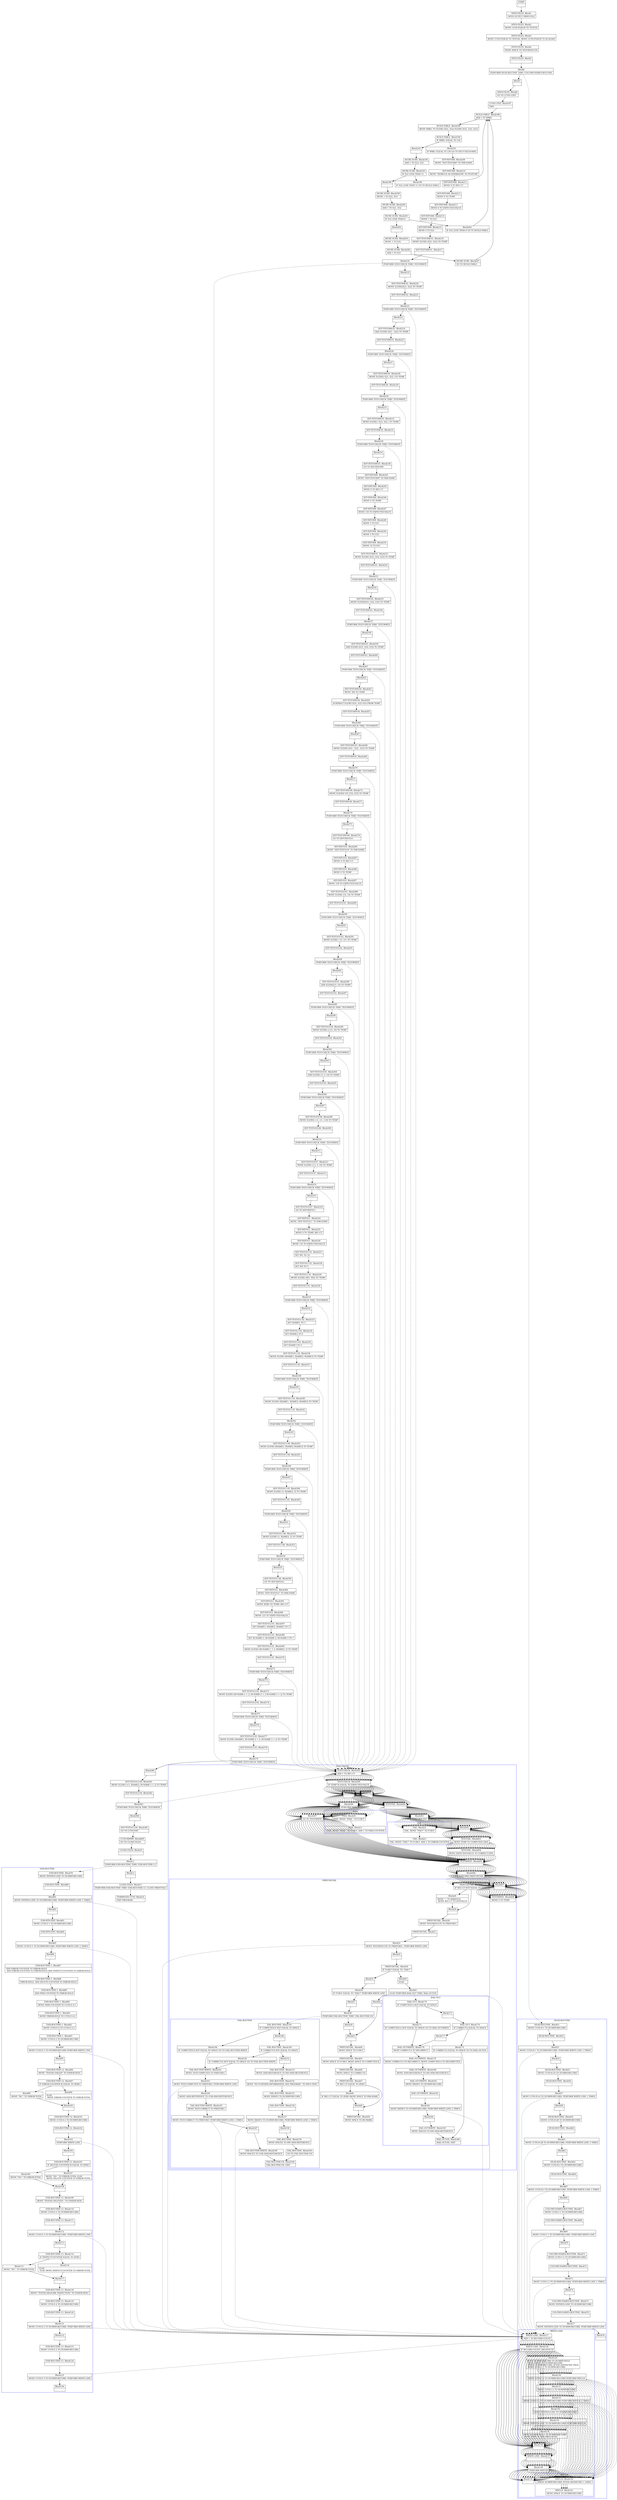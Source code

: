digraph Cfg {
compound=true;
node [
shape = "record"
]

edge [
arrowtail = "empty"
]
Block0 [
label = "{START|}"
]
Block1 [
label = "{OPEN-FILES. Block1|    OPEN     OUTPUT PRINT-FILE\l}"
]
Block2 [
label = "{OPEN-FILES. Block2|    MOVE CCVS-PGM-ID TO TEST-ID\l}"
]
Block3 [
label = "{OPEN-FILES. Block3|    MOVE CCVS-PGM-ID TO TEST-ID. MOVE CCVS-PGM-ID TO ID-AGAIN\l}"
]
Block4 [
label = "{OPEN-FILES. Block4|    MOVE    SPACE TO TEST-RESULTS\l}"
]
Block5 [
label = "{OPEN-FILES. Block5|}"
]
Block6 [
label = "{Block6|    PERFORM  HEAD-ROUTINE THRU COLUMN-NAMES-ROUTINE\l}"
]
subgraph cluster_1{
color = blue;
label = "HEAD-ROUTINE";
Block51 [
label = "{HEAD-ROUTINE. Block51|    MOVE CCVS-H-1  TO DUMMY-RECORD\l}"
]
Block52 [
label = "{HEAD-ROUTINE. Block52|}"
]
Block53 [
label = "{Block53|    MOVE CCVS-H-1  TO DUMMY-RECORD. PERFORM WRITE-LINE 2 TIMES\l}"
]
subgraph cluster_7{
color = blue;
label = "WRITE-LINE";
Block127 [
label = "{WRITE-LINE. Block127|    ADD 1 TO RECORD-COUNT\l}"
]
Block128 [
label = "{WRITE-LINE. Block128|    IF RECORD-COUNT GREATER 50\l}"
]
Block129 [
label = "{Block129|        MOVE DUMMY-RECORD TO DUMMY-HOLD\l        MOVE SPACE TO DUMMY-RECORD\l        WRITE DUMMY-RECORD AFTER ADVANCING PAGE\l        MOVE CCVS-C-1 TO DUMMY-RECORD\l}"
]
Block130 [
label = "{Block130|        MOVE CCVS-C-1 TO DUMMY-RECORD PERFORM WRT-LN\l}"
]
subgraph cluster_21{
color = blue;
label = "WRT-LN";
Block140 [
label = "{WRT-LN. Block140|    WRITE    DUMMY-RECORD AFTER ADVANCING 1 LINES\l}"
]
Block141 [
label = "{WRT-LN. Block141|    MOVE SPACE TO DUMMY-RECORD\l}"
]
Block140 -> Block141

}
Block130 -> Block140 [style=dashed]

Block131 [
label = "{Block131|        MOVE CCVS-C-2 TO DUMMY-RECORD\l}"
]
Block132 [
label = "{Block132|        MOVE CCVS-C-2 TO DUMMY-RECORD PERFORM WRT-LN 2 TIMES\l}"
]
subgraph cluster_22{
color = blue;
label = "WRT-LN";
Block140 [
label = "{WRT-LN. Block140|    WRITE    DUMMY-RECORD AFTER ADVANCING 1 LINES\l}"
]
Block141 [
label = "{WRT-LN. Block141|    MOVE SPACE TO DUMMY-RECORD\l}"
]
Block140 -> Block141

}
Block132 -> Block140 [style=dashed]

Block133 [
label = "{Block133|        MOVE HYPHEN-LINE TO DUMMY-RECORD\l}"
]
Block134 [
label = "{Block134|        MOVE HYPHEN-LINE TO DUMMY-RECORD PERFORM WRT-LN\l}"
]
subgraph cluster_23{
color = blue;
label = "WRT-LN";
Block140 [
label = "{WRT-LN. Block140|    WRITE    DUMMY-RECORD AFTER ADVANCING 1 LINES\l}"
]
Block141 [
label = "{WRT-LN. Block141|    MOVE SPACE TO DUMMY-RECORD\l}"
]
Block140 -> Block141

}
Block134 -> Block140 [style=dashed]

Block135 [
label = "{Block135|        MOVE DUMMY-HOLD TO DUMMY-RECORD\l        MOVE ZERO TO RECORD-COUNT\l}"
]
Block136 [
label = "{Block136|}"
]
Block137 [
label = "{WRITE-LINE. Block137|}"
]
Block138 [
label = "{Block138|    PERFORM WRT-LN\l}"
]
subgraph cluster_24{
color = blue;
label = "WRT-LN";
Block140 [
label = "{WRT-LN. Block140|    WRITE    DUMMY-RECORD AFTER ADVANCING 1 LINES\l}"
]
Block141 [
label = "{WRT-LN. Block141|    MOVE SPACE TO DUMMY-RECORD\l}"
]
Block140 -> Block141

}
Block138 -> Block140 [style=dashed]

Block139 [
label = "{Block139|}"
]
Block127 -> Block128
Block128 -> Block129
Block128 -> Block136
Block129 -> Block130
Block130 -> Block131
Block131 -> Block132
Block132 -> Block133
Block133 -> Block134
Block134 -> Block135
Block135 -> Block136
Block136 -> Block137
Block137 -> Block138
Block138 -> Block139

}
Block53 -> Block127 [style=dashed]

Block54 [
label = "{Block54|}"
]
Block55 [
label = "{HEAD-ROUTINE. Block55|    MOVE CCVS-H-2A TO DUMMY-RECORD\l}"
]
Block56 [
label = "{HEAD-ROUTINE. Block56|}"
]
Block57 [
label = "{Block57|    MOVE CCVS-H-2A TO DUMMY-RECORD. PERFORM WRITE-LINE 2 TIMES\l}"
]
subgraph cluster_8{
color = blue;
label = "WRITE-LINE";
Block127 [
label = "{WRITE-LINE. Block127|    ADD 1 TO RECORD-COUNT\l}"
]
Block128 [
label = "{WRITE-LINE. Block128|    IF RECORD-COUNT GREATER 50\l}"
]
Block129 [
label = "{Block129|        MOVE DUMMY-RECORD TO DUMMY-HOLD\l        MOVE SPACE TO DUMMY-RECORD\l        WRITE DUMMY-RECORD AFTER ADVANCING PAGE\l        MOVE CCVS-C-1 TO DUMMY-RECORD\l}"
]
Block130 [
label = "{Block130|        MOVE CCVS-C-1 TO DUMMY-RECORD PERFORM WRT-LN\l}"
]
Block130 -> Block140 [style=dashed]

Block131 [
label = "{Block131|        MOVE CCVS-C-2 TO DUMMY-RECORD\l}"
]
Block132 [
label = "{Block132|        MOVE CCVS-C-2 TO DUMMY-RECORD PERFORM WRT-LN 2 TIMES\l}"
]
Block132 -> Block140 [style=dashed]

Block133 [
label = "{Block133|        MOVE HYPHEN-LINE TO DUMMY-RECORD\l}"
]
Block134 [
label = "{Block134|        MOVE HYPHEN-LINE TO DUMMY-RECORD PERFORM WRT-LN\l}"
]
Block134 -> Block140 [style=dashed]

Block135 [
label = "{Block135|        MOVE DUMMY-HOLD TO DUMMY-RECORD\l        MOVE ZERO TO RECORD-COUNT\l}"
]
Block136 [
label = "{Block136|}"
]
Block137 [
label = "{WRITE-LINE. Block137|}"
]
Block138 [
label = "{Block138|    PERFORM WRT-LN\l}"
]
Block138 -> Block140 [style=dashed]

Block139 [
label = "{Block139|}"
]
Block127 -> Block128
Block128 -> Block129
Block128 -> Block136
Block129 -> Block130
Block130 -> Block131
Block131 -> Block132
Block132 -> Block133
Block133 -> Block134
Block134 -> Block135
Block135 -> Block136
Block136 -> Block137
Block137 -> Block138
Block138 -> Block139

}
Block57 -> Block127 [style=dashed]

Block58 [
label = "{Block58|}"
]
Block59 [
label = "{HEAD-ROUTINE. Block59|    MOVE CCVS-H-2B TO DUMMY-RECORD\l}"
]
Block60 [
label = "{HEAD-ROUTINE. Block60|}"
]
Block61 [
label = "{Block61|    MOVE CCVS-H-2B TO DUMMY-RECORD. PERFORM WRITE-LINE 3 TIMES\l}"
]
subgraph cluster_9{
color = blue;
label = "WRITE-LINE";
Block127 [
label = "{WRITE-LINE. Block127|    ADD 1 TO RECORD-COUNT\l}"
]
Block128 [
label = "{WRITE-LINE. Block128|    IF RECORD-COUNT GREATER 50\l}"
]
Block129 [
label = "{Block129|        MOVE DUMMY-RECORD TO DUMMY-HOLD\l        MOVE SPACE TO DUMMY-RECORD\l        WRITE DUMMY-RECORD AFTER ADVANCING PAGE\l        MOVE CCVS-C-1 TO DUMMY-RECORD\l}"
]
Block130 [
label = "{Block130|        MOVE CCVS-C-1 TO DUMMY-RECORD PERFORM WRT-LN\l}"
]
Block130 -> Block140 [style=dashed]

Block131 [
label = "{Block131|        MOVE CCVS-C-2 TO DUMMY-RECORD\l}"
]
Block132 [
label = "{Block132|        MOVE CCVS-C-2 TO DUMMY-RECORD PERFORM WRT-LN 2 TIMES\l}"
]
Block132 -> Block140 [style=dashed]

Block133 [
label = "{Block133|        MOVE HYPHEN-LINE TO DUMMY-RECORD\l}"
]
Block134 [
label = "{Block134|        MOVE HYPHEN-LINE TO DUMMY-RECORD PERFORM WRT-LN\l}"
]
Block134 -> Block140 [style=dashed]

Block135 [
label = "{Block135|        MOVE DUMMY-HOLD TO DUMMY-RECORD\l        MOVE ZERO TO RECORD-COUNT\l}"
]
Block136 [
label = "{Block136|}"
]
Block137 [
label = "{WRITE-LINE. Block137|}"
]
Block138 [
label = "{Block138|    PERFORM WRT-LN\l}"
]
Block138 -> Block140 [style=dashed]

Block139 [
label = "{Block139|}"
]
Block127 -> Block128
Block128 -> Block129
Block128 -> Block136
Block129 -> Block130
Block130 -> Block131
Block131 -> Block132
Block132 -> Block133
Block133 -> Block134
Block134 -> Block135
Block135 -> Block136
Block136 -> Block137
Block137 -> Block138
Block138 -> Block139

}
Block61 -> Block127 [style=dashed]

Block62 [
label = "{Block62|}"
]
Block63 [
label = "{HEAD-ROUTINE. Block63|    MOVE CCVS-H-3  TO DUMMY-RECORD\l}"
]
Block64 [
label = "{HEAD-ROUTINE. Block64|}"
]
Block65 [
label = "{Block65|    MOVE CCVS-H-3  TO DUMMY-RECORD. PERFORM WRITE-LINE 3 TIMES\l}"
]
subgraph cluster_10{
color = blue;
label = "WRITE-LINE";
Block127 [
label = "{WRITE-LINE. Block127|    ADD 1 TO RECORD-COUNT\l}"
]
Block128 [
label = "{WRITE-LINE. Block128|    IF RECORD-COUNT GREATER 50\l}"
]
Block129 [
label = "{Block129|        MOVE DUMMY-RECORD TO DUMMY-HOLD\l        MOVE SPACE TO DUMMY-RECORD\l        WRITE DUMMY-RECORD AFTER ADVANCING PAGE\l        MOVE CCVS-C-1 TO DUMMY-RECORD\l}"
]
Block130 [
label = "{Block130|        MOVE CCVS-C-1 TO DUMMY-RECORD PERFORM WRT-LN\l}"
]
Block130 -> Block140 [style=dashed]

Block131 [
label = "{Block131|        MOVE CCVS-C-2 TO DUMMY-RECORD\l}"
]
Block132 [
label = "{Block132|        MOVE CCVS-C-2 TO DUMMY-RECORD PERFORM WRT-LN 2 TIMES\l}"
]
Block132 -> Block140 [style=dashed]

Block133 [
label = "{Block133|        MOVE HYPHEN-LINE TO DUMMY-RECORD\l}"
]
Block134 [
label = "{Block134|        MOVE HYPHEN-LINE TO DUMMY-RECORD PERFORM WRT-LN\l}"
]
Block134 -> Block140 [style=dashed]

Block135 [
label = "{Block135|        MOVE DUMMY-HOLD TO DUMMY-RECORD\l        MOVE ZERO TO RECORD-COUNT\l}"
]
Block136 [
label = "{Block136|}"
]
Block137 [
label = "{WRITE-LINE. Block137|}"
]
Block138 [
label = "{Block138|    PERFORM WRT-LN\l}"
]
Block138 -> Block140 [style=dashed]

Block139 [
label = "{Block139|}"
]
Block127 -> Block128
Block128 -> Block129
Block128 -> Block136
Block129 -> Block130
Block130 -> Block131
Block131 -> Block132
Block132 -> Block133
Block133 -> Block134
Block134 -> Block135
Block135 -> Block136
Block136 -> Block137
Block137 -> Block138
Block138 -> Block139

}
Block65 -> Block127 [style=dashed]

Block66 [
label = "{Block66|}"
]
Block67 [
label = "{COLUMN-NAMES-ROUTINE. Block67|    MOVE CCVS-C-1 TO DUMMY-RECORD\l}"
]
Block68 [
label = "{COLUMN-NAMES-ROUTINE. Block68|}"
]
Block69 [
label = "{Block69|    MOVE CCVS-C-1 TO DUMMY-RECORD. PERFORM WRITE-LINE\l}"
]
subgraph cluster_11{
color = blue;
label = "WRITE-LINE";
Block127 [
label = "{WRITE-LINE. Block127|    ADD 1 TO RECORD-COUNT\l}"
]
Block128 [
label = "{WRITE-LINE. Block128|    IF RECORD-COUNT GREATER 50\l}"
]
Block129 [
label = "{Block129|        MOVE DUMMY-RECORD TO DUMMY-HOLD\l        MOVE SPACE TO DUMMY-RECORD\l        WRITE DUMMY-RECORD AFTER ADVANCING PAGE\l        MOVE CCVS-C-1 TO DUMMY-RECORD\l}"
]
Block130 [
label = "{Block130|        MOVE CCVS-C-1 TO DUMMY-RECORD PERFORM WRT-LN\l}"
]
Block130 -> Block140 [style=dashed]

Block131 [
label = "{Block131|        MOVE CCVS-C-2 TO DUMMY-RECORD\l}"
]
Block132 [
label = "{Block132|        MOVE CCVS-C-2 TO DUMMY-RECORD PERFORM WRT-LN 2 TIMES\l}"
]
Block132 -> Block140 [style=dashed]

Block133 [
label = "{Block133|        MOVE HYPHEN-LINE TO DUMMY-RECORD\l}"
]
Block134 [
label = "{Block134|        MOVE HYPHEN-LINE TO DUMMY-RECORD PERFORM WRT-LN\l}"
]
Block134 -> Block140 [style=dashed]

Block135 [
label = "{Block135|        MOVE DUMMY-HOLD TO DUMMY-RECORD\l        MOVE ZERO TO RECORD-COUNT\l}"
]
Block136 [
label = "{Block136|}"
]
Block137 [
label = "{WRITE-LINE. Block137|}"
]
Block138 [
label = "{Block138|    PERFORM WRT-LN\l}"
]
Block138 -> Block140 [style=dashed]

Block139 [
label = "{Block139|}"
]
Block127 -> Block128
Block128 -> Block129
Block128 -> Block136
Block129 -> Block130
Block130 -> Block131
Block131 -> Block132
Block132 -> Block133
Block133 -> Block134
Block134 -> Block135
Block135 -> Block136
Block136 -> Block137
Block137 -> Block138
Block138 -> Block139

}
Block69 -> Block127 [style=dashed]

Block70 [
label = "{Block70|}"
]
Block71 [
label = "{COLUMN-NAMES-ROUTINE. Block71|    MOVE CCVS-C-2 TO DUMMY-RECORD\l}"
]
Block72 [
label = "{COLUMN-NAMES-ROUTINE. Block72|}"
]
Block73 [
label = "{Block73|    MOVE CCVS-C-2 TO DUMMY-RECORD. PERFORM WRITE-LINE 2 TIMES\l}"
]
subgraph cluster_12{
color = blue;
label = "WRITE-LINE";
Block127 [
label = "{WRITE-LINE. Block127|    ADD 1 TO RECORD-COUNT\l}"
]
Block128 [
label = "{WRITE-LINE. Block128|    IF RECORD-COUNT GREATER 50\l}"
]
Block129 [
label = "{Block129|        MOVE DUMMY-RECORD TO DUMMY-HOLD\l        MOVE SPACE TO DUMMY-RECORD\l        WRITE DUMMY-RECORD AFTER ADVANCING PAGE\l        MOVE CCVS-C-1 TO DUMMY-RECORD\l}"
]
Block130 [
label = "{Block130|        MOVE CCVS-C-1 TO DUMMY-RECORD PERFORM WRT-LN\l}"
]
Block130 -> Block140 [style=dashed]

Block131 [
label = "{Block131|        MOVE CCVS-C-2 TO DUMMY-RECORD\l}"
]
Block132 [
label = "{Block132|        MOVE CCVS-C-2 TO DUMMY-RECORD PERFORM WRT-LN 2 TIMES\l}"
]
Block132 -> Block140 [style=dashed]

Block133 [
label = "{Block133|        MOVE HYPHEN-LINE TO DUMMY-RECORD\l}"
]
Block134 [
label = "{Block134|        MOVE HYPHEN-LINE TO DUMMY-RECORD PERFORM WRT-LN\l}"
]
Block134 -> Block140 [style=dashed]

Block135 [
label = "{Block135|        MOVE DUMMY-HOLD TO DUMMY-RECORD\l        MOVE ZERO TO RECORD-COUNT\l}"
]
Block136 [
label = "{Block136|}"
]
Block137 [
label = "{WRITE-LINE. Block137|}"
]
Block138 [
label = "{Block138|    PERFORM WRT-LN\l}"
]
Block138 -> Block140 [style=dashed]

Block139 [
label = "{Block139|}"
]
Block127 -> Block128
Block128 -> Block129
Block128 -> Block136
Block129 -> Block130
Block130 -> Block131
Block131 -> Block132
Block132 -> Block133
Block133 -> Block134
Block134 -> Block135
Block135 -> Block136
Block136 -> Block137
Block137 -> Block138
Block138 -> Block139

}
Block73 -> Block127 [style=dashed]

Block74 [
label = "{Block74|}"
]
Block75 [
label = "{COLUMN-NAMES-ROUTINE. Block75|    MOVE HYPHEN-LINE TO DUMMY-RECORD\l}"
]
Block76 [
label = "{COLUMN-NAMES-ROUTINE. Block76|}"
]
Block77 [
label = "{Block77|    MOVE HYPHEN-LINE TO DUMMY-RECORD. PERFORM WRITE-LINE\l}"
]
subgraph cluster_13{
color = blue;
label = "WRITE-LINE";
Block127 [
label = "{WRITE-LINE. Block127|    ADD 1 TO RECORD-COUNT\l}"
]
Block128 [
label = "{WRITE-LINE. Block128|    IF RECORD-COUNT GREATER 50\l}"
]
Block129 [
label = "{Block129|        MOVE DUMMY-RECORD TO DUMMY-HOLD\l        MOVE SPACE TO DUMMY-RECORD\l        WRITE DUMMY-RECORD AFTER ADVANCING PAGE\l        MOVE CCVS-C-1 TO DUMMY-RECORD\l}"
]
Block130 [
label = "{Block130|        MOVE CCVS-C-1 TO DUMMY-RECORD PERFORM WRT-LN\l}"
]
Block130 -> Block140 [style=dashed]

Block131 [
label = "{Block131|        MOVE CCVS-C-2 TO DUMMY-RECORD\l}"
]
Block132 [
label = "{Block132|        MOVE CCVS-C-2 TO DUMMY-RECORD PERFORM WRT-LN 2 TIMES\l}"
]
Block132 -> Block140 [style=dashed]

Block133 [
label = "{Block133|        MOVE HYPHEN-LINE TO DUMMY-RECORD\l}"
]
Block134 [
label = "{Block134|        MOVE HYPHEN-LINE TO DUMMY-RECORD PERFORM WRT-LN\l}"
]
Block134 -> Block140 [style=dashed]

Block135 [
label = "{Block135|        MOVE DUMMY-HOLD TO DUMMY-RECORD\l        MOVE ZERO TO RECORD-COUNT\l}"
]
Block136 [
label = "{Block136|}"
]
Block137 [
label = "{WRITE-LINE. Block137|}"
]
Block138 [
label = "{Block138|    PERFORM WRT-LN\l}"
]
Block138 -> Block140 [style=dashed]

Block139 [
label = "{Block139|}"
]
Block127 -> Block128
Block128 -> Block129
Block128 -> Block136
Block129 -> Block130
Block130 -> Block131
Block131 -> Block132
Block132 -> Block133
Block133 -> Block134
Block134 -> Block135
Block135 -> Block136
Block136 -> Block137
Block137 -> Block138
Block138 -> Block139

}
Block77 -> Block127 [style=dashed]

Block78 [
label = "{Block78|}"
]
Block51 -> Block52
Block52 -> Block53
Block53 -> Block54
Block54 -> Block55
Block55 -> Block56
Block56 -> Block57
Block57 -> Block58
Block58 -> Block59
Block59 -> Block60
Block60 -> Block61
Block61 -> Block62
Block62 -> Block63
Block63 -> Block64
Block64 -> Block65
Block65 -> Block66
Block66 -> Block67
Block67 -> Block68
Block68 -> Block69
Block69 -> Block70
Block70 -> Block71
Block71 -> Block72
Block72 -> Block73
Block73 -> Block74
Block74 -> Block75
Block75 -> Block76
Block76 -> Block77
Block77 -> Block78

}
Block6 -> Block51 [style=dashed]

Block7 [
label = "{Block7|}"
]
Block8 [
label = "{OPEN-FILES. Block8|    GO TO CCVS1-EXIT\l}"
]
Block187 [
label = "{CCVS1-EXIT. Block187|    EXIT\l}"
]
Block188 [
label = "{BUILD-TABLE. Block188|    ADD 1 TO WRK1\l}"
]
Block189 [
label = "{BUILD-TABLE. Block189|    MOVE WRK1 TO ELEM2 (S21, S22)                   ELEM3 (S31, S32, S33)\l}"
]
Block190 [
label = "{BUILD-TABLE. Block190|    IF WRK1 EQUAL TO 150\l}"
]
Block191 [
label = "{Block191|    IF WRK1 EQUAL TO 150 GO TO SECT-TH219-0002\l}"
]
Block209 [
label = "{SEP-INIT-008. Block209|    MOVE \"SEP-TEST-008\" TO PAR-NAME\l}"
]
Block210 [
label = "{SEP-INIT-008. Block210|    MOVE \"SEMICLN AS SEPARATOR\" TO FEATURE\l}"
]
Block211 [
label = "{SEP-INIT-008. Block211|    MOVE 0 TO REC-CT\l}"
]
Block212 [
label = "{SEP-INIT-008. Block212|    MOVE 0 TO TEMP\l}"
]
Block213 [
label = "{SEP-INIT-008. Block213|    MOVE 6 TO EXPECTED-VALUE\l}"
]
Block214 [
label = "{SEP-INIT-008. Block214|    MOVE 1 TO S21\l}"
]
Block215 [
label = "{SEP-INIT-008. Block215|    MOVE 6 TO S22\l}"
]
Block216 [
label = "{SEP-TEST-008-01. Block216|    MOVE ELEM2 (S21; S22) TO TEMP\l}"
]
Block217 [
label = "{SEP-TEST-008-01. Block217|}"
]
Block218 [
label = "{Block218|    PERFORM TEST-CHECK THRU TEST-WRITE\l}"
]
subgraph cluster_30{
color = blue;
label = "TEST-CHECK";
Block393 [
label = "{TEST-CHECK. Block393|    ADD 1 TO REC-CT\l}"
]
Block394 [
label = "{TEST-CHECK. Block394|    IF TEMP IS EQUAL TO EXPECTED-VALUE\l}"
]
Block395 [
label = "{Block395|}"
]
Block396 [
label = "{Block396|        PERFORM PASS\l}"
]
subgraph cluster_68{
color = blue;
label = "PASS";
Block20 [
label = "{PASS. Block20|PASS.  MOVE \"PASS \" TO P-OR-F\l}"
]
Block21 [
label = "{PASS. Block21|PASS.  MOVE \"PASS \" TO P-OR-F.  ADD 1 TO PASS-COUNTER\l}"
]
Block20 -> Block21

}
Block396 -> Block20 [style=dashed]

Block397 [
label = "{Block397|        GO TO TEST-WRITE\l}"
]
Block405 [
label = "{TEST-WRITE. Block405|}"
]
Block406 [
label = "{Block406|    PERFORM PRINT-DETAIL\l}"
]
subgraph cluster_70{
color = blue;
label = "PRINT-DETAIL";
Block27 [
label = "{PRINT-DETAIL. Block27|    IF REC-CT NOT EQUAL TO ZERO\l}"
]
Block28 [
label = "{Block28|            MOVE \".\" TO PARDOT-X\l            MOVE REC-CT TO DOTVALUE\l}"
]
Block29 [
label = "{Block29|}"
]
Block30 [
label = "{PRINT-DETAIL. Block30|    MOVE     TEST-RESULTS TO PRINT-REC\l}"
]
Block31 [
label = "{PRINT-DETAIL. Block31|}"
]
Block32 [
label = "{Block32|    MOVE     TEST-RESULTS TO PRINT-REC. PERFORM WRITE-LINE\l}"
]
subgraph cluster_3{
color = blue;
label = "WRITE-LINE";
Block127 [
label = "{WRITE-LINE. Block127|    ADD 1 TO RECORD-COUNT\l}"
]
Block128 [
label = "{WRITE-LINE. Block128|    IF RECORD-COUNT GREATER 50\l}"
]
Block129 [
label = "{Block129|        MOVE DUMMY-RECORD TO DUMMY-HOLD\l        MOVE SPACE TO DUMMY-RECORD\l        WRITE DUMMY-RECORD AFTER ADVANCING PAGE\l        MOVE CCVS-C-1 TO DUMMY-RECORD\l}"
]
Block130 [
label = "{Block130|        MOVE CCVS-C-1 TO DUMMY-RECORD PERFORM WRT-LN\l}"
]
Block130 -> Block140 [style=dashed]

Block131 [
label = "{Block131|        MOVE CCVS-C-2 TO DUMMY-RECORD\l}"
]
Block132 [
label = "{Block132|        MOVE CCVS-C-2 TO DUMMY-RECORD PERFORM WRT-LN 2 TIMES\l}"
]
Block132 -> Block140 [style=dashed]

Block133 [
label = "{Block133|        MOVE HYPHEN-LINE TO DUMMY-RECORD\l}"
]
Block134 [
label = "{Block134|        MOVE HYPHEN-LINE TO DUMMY-RECORD PERFORM WRT-LN\l}"
]
Block134 -> Block140 [style=dashed]

Block135 [
label = "{Block135|        MOVE DUMMY-HOLD TO DUMMY-RECORD\l        MOVE ZERO TO RECORD-COUNT\l}"
]
Block136 [
label = "{Block136|}"
]
Block137 [
label = "{WRITE-LINE. Block137|}"
]
Block138 [
label = "{Block138|    PERFORM WRT-LN\l}"
]
Block138 -> Block140 [style=dashed]

Block139 [
label = "{Block139|}"
]
Block127 -> Block128
Block128 -> Block129
Block128 -> Block136
Block129 -> Block130
Block130 -> Block131
Block131 -> Block132
Block132 -> Block133
Block133 -> Block134
Block134 -> Block135
Block135 -> Block136
Block136 -> Block137
Block137 -> Block138
Block138 -> Block139

}
Block32 -> Block127 [style=dashed]

Block33 [
label = "{Block33|}"
]
Block34 [
label = "{PRINT-DETAIL. Block34|    IF P-OR-F EQUAL TO \"FAIL*\"\l}"
]
Block35 [
label = "{Block35|}"
]
Block36 [
label = "{Block36|    IF P-OR-F EQUAL TO \"FAIL*\"  PERFORM WRITE-LINE\l}"
]
subgraph cluster_4{
color = blue;
label = "WRITE-LINE";
Block127 [
label = "{WRITE-LINE. Block127|    ADD 1 TO RECORD-COUNT\l}"
]
Block128 [
label = "{WRITE-LINE. Block128|    IF RECORD-COUNT GREATER 50\l}"
]
Block129 [
label = "{Block129|        MOVE DUMMY-RECORD TO DUMMY-HOLD\l        MOVE SPACE TO DUMMY-RECORD\l        WRITE DUMMY-RECORD AFTER ADVANCING PAGE\l        MOVE CCVS-C-1 TO DUMMY-RECORD\l}"
]
Block130 [
label = "{Block130|        MOVE CCVS-C-1 TO DUMMY-RECORD PERFORM WRT-LN\l}"
]
Block130 -> Block140 [style=dashed]

Block131 [
label = "{Block131|        MOVE CCVS-C-2 TO DUMMY-RECORD\l}"
]
Block132 [
label = "{Block132|        MOVE CCVS-C-2 TO DUMMY-RECORD PERFORM WRT-LN 2 TIMES\l}"
]
Block132 -> Block140 [style=dashed]

Block133 [
label = "{Block133|        MOVE HYPHEN-LINE TO DUMMY-RECORD\l}"
]
Block134 [
label = "{Block134|        MOVE HYPHEN-LINE TO DUMMY-RECORD PERFORM WRT-LN\l}"
]
Block134 -> Block140 [style=dashed]

Block135 [
label = "{Block135|        MOVE DUMMY-HOLD TO DUMMY-RECORD\l        MOVE ZERO TO RECORD-COUNT\l}"
]
Block136 [
label = "{Block136|}"
]
Block137 [
label = "{WRITE-LINE. Block137|}"
]
Block138 [
label = "{Block138|    PERFORM WRT-LN\l}"
]
Block138 -> Block140 [style=dashed]

Block139 [
label = "{Block139|}"
]
Block127 -> Block128
Block128 -> Block129
Block128 -> Block136
Block129 -> Block130
Block130 -> Block131
Block131 -> Block132
Block132 -> Block133
Block133 -> Block134
Block134 -> Block135
Block135 -> Block136
Block136 -> Block137
Block137 -> Block138
Block138 -> Block139

}
Block36 -> Block127 [style=dashed]

Block37 [
label = "{Block37|}"
]
Block38 [
label = "{Block38|       PERFORM FAIL-ROUTINE THRU FAIL-ROUTINE-EX\l}"
]
subgraph cluster_5{
color = blue;
label = "FAIL-ROUTINE";
Block145 [
label = "{FAIL-ROUTINE. Block145|    IF   COMPUTED-X NOT EQUAL TO SPACE\l}"
]
Block146 [
label = "{Block146|    IF   COMPUTED-X NOT EQUAL TO SPACE GO TO FAIL-ROUTINE-WRITE\l}"
]
Block162 [
label = "{FAIL-ROUTINE-WRITE. Block162|    MOVE   TEST-COMPUTED TO PRINT-REC\l}"
]
Block163 [
label = "{Block163|    MOVE   TEST-COMPUTED TO PRINT-REC PERFORM WRITE-LINE\l}"
]
subgraph cluster_27{
color = blue;
label = "WRITE-LINE";
Block127 [
label = "{WRITE-LINE. Block127|    ADD 1 TO RECORD-COUNT\l}"
]
Block128 [
label = "{WRITE-LINE. Block128|    IF RECORD-COUNT GREATER 50\l}"
]
Block129 [
label = "{Block129|        MOVE DUMMY-RECORD TO DUMMY-HOLD\l        MOVE SPACE TO DUMMY-RECORD\l        WRITE DUMMY-RECORD AFTER ADVANCING PAGE\l        MOVE CCVS-C-1 TO DUMMY-RECORD\l}"
]
Block130 [
label = "{Block130|        MOVE CCVS-C-1 TO DUMMY-RECORD PERFORM WRT-LN\l}"
]
Block130 -> Block140 [style=dashed]

Block131 [
label = "{Block131|        MOVE CCVS-C-2 TO DUMMY-RECORD\l}"
]
Block132 [
label = "{Block132|        MOVE CCVS-C-2 TO DUMMY-RECORD PERFORM WRT-LN 2 TIMES\l}"
]
Block132 -> Block140 [style=dashed]

Block133 [
label = "{Block133|        MOVE HYPHEN-LINE TO DUMMY-RECORD\l}"
]
Block134 [
label = "{Block134|        MOVE HYPHEN-LINE TO DUMMY-RECORD PERFORM WRT-LN\l}"
]
Block134 -> Block140 [style=dashed]

Block135 [
label = "{Block135|        MOVE DUMMY-HOLD TO DUMMY-RECORD\l        MOVE ZERO TO RECORD-COUNT\l}"
]
Block136 [
label = "{Block136|}"
]
Block137 [
label = "{WRITE-LINE. Block137|}"
]
Block138 [
label = "{Block138|    PERFORM WRT-LN\l}"
]
Block138 -> Block140 [style=dashed]

Block139 [
label = "{Block139|}"
]
Block127 -> Block128
Block128 -> Block129
Block128 -> Block136
Block129 -> Block130
Block130 -> Block131
Block131 -> Block132
Block132 -> Block133
Block133 -> Block134
Block134 -> Block135
Block135 -> Block136
Block136 -> Block137
Block137 -> Block138
Block138 -> Block139

}
Block163 -> Block127 [style=dashed]

Block164 [
label = "{Block164|    MOVE   ANSI-REFERENCE TO COR-ANSI-REFERENCE\l}"
]
Block165 [
label = "{FAIL-ROUTINE-WRITE. Block165|    MOVE   TEST-CORRECT TO PRINT-REC\l}"
]
Block166 [
label = "{Block166|    MOVE   TEST-CORRECT TO PRINT-REC PERFORM WRITE-LINE 2 TIMES\l}"
]
subgraph cluster_28{
color = blue;
label = "WRITE-LINE";
Block127 [
label = "{WRITE-LINE. Block127|    ADD 1 TO RECORD-COUNT\l}"
]
Block128 [
label = "{WRITE-LINE. Block128|    IF RECORD-COUNT GREATER 50\l}"
]
Block129 [
label = "{Block129|        MOVE DUMMY-RECORD TO DUMMY-HOLD\l        MOVE SPACE TO DUMMY-RECORD\l        WRITE DUMMY-RECORD AFTER ADVANCING PAGE\l        MOVE CCVS-C-1 TO DUMMY-RECORD\l}"
]
Block130 [
label = "{Block130|        MOVE CCVS-C-1 TO DUMMY-RECORD PERFORM WRT-LN\l}"
]
Block130 -> Block140 [style=dashed]

Block131 [
label = "{Block131|        MOVE CCVS-C-2 TO DUMMY-RECORD\l}"
]
Block132 [
label = "{Block132|        MOVE CCVS-C-2 TO DUMMY-RECORD PERFORM WRT-LN 2 TIMES\l}"
]
Block132 -> Block140 [style=dashed]

Block133 [
label = "{Block133|        MOVE HYPHEN-LINE TO DUMMY-RECORD\l}"
]
Block134 [
label = "{Block134|        MOVE HYPHEN-LINE TO DUMMY-RECORD PERFORM WRT-LN\l}"
]
Block134 -> Block140 [style=dashed]

Block135 [
label = "{Block135|        MOVE DUMMY-HOLD TO DUMMY-RECORD\l        MOVE ZERO TO RECORD-COUNT\l}"
]
Block136 [
label = "{Block136|}"
]
Block137 [
label = "{WRITE-LINE. Block137|}"
]
Block138 [
label = "{Block138|    PERFORM WRT-LN\l}"
]
Block138 -> Block140 [style=dashed]

Block139 [
label = "{Block139|}"
]
Block127 -> Block128
Block128 -> Block129
Block128 -> Block136
Block129 -> Block130
Block130 -> Block131
Block131 -> Block132
Block132 -> Block133
Block133 -> Block134
Block134 -> Block135
Block135 -> Block136
Block136 -> Block137
Block137 -> Block138
Block138 -> Block139

}
Block166 -> Block127 [style=dashed]

Block167 [
label = "{Block167|}"
]
Block168 [
label = "{FAIL-ROUTINE-WRITE. Block168|    MOVE   SPACES TO COR-ANSI-REFERENCE\l}"
]
Block169 [
label = "{FAIL-ROUTINE-EX. Block169|FAIL-ROUTINE-EX. EXIT\l}"
]
Block148 [
label = "{Block148|}"
]
Block149 [
label = "{FAIL-ROUTINE. Block149|    IF     CORRECT-X NOT EQUAL TO SPACE\l}"
]
Block150 [
label = "{Block150|    IF     CORRECT-X NOT EQUAL TO SPACE GO TO FAIL-ROUTINE-WRITE\l}"
]
Block152 [
label = "{Block152|}"
]
Block153 [
label = "{FAIL-ROUTINE. Block153|    MOVE   ANSI-REFERENCE TO INF-ANSI-REFERENCE\l}"
]
Block154 [
label = "{FAIL-ROUTINE. Block154|    MOVE  \"NO FURTHER INFORMATION, SEE PROGRAM.\" TO INFO-TEXT\l}"
]
Block155 [
label = "{FAIL-ROUTINE. Block155|    MOVE   XXINFO TO DUMMY-RECORD\l}"
]
Block156 [
label = "{FAIL-ROUTINE. Block156|}"
]
Block157 [
label = "{Block157|    MOVE   XXINFO TO DUMMY-RECORD. PERFORM WRITE-LINE 2 TIMES\l}"
]
subgraph cluster_26{
color = blue;
label = "WRITE-LINE";
Block127 [
label = "{WRITE-LINE. Block127|    ADD 1 TO RECORD-COUNT\l}"
]
Block128 [
label = "{WRITE-LINE. Block128|    IF RECORD-COUNT GREATER 50\l}"
]
Block129 [
label = "{Block129|        MOVE DUMMY-RECORD TO DUMMY-HOLD\l        MOVE SPACE TO DUMMY-RECORD\l        WRITE DUMMY-RECORD AFTER ADVANCING PAGE\l        MOVE CCVS-C-1 TO DUMMY-RECORD\l}"
]
Block130 [
label = "{Block130|        MOVE CCVS-C-1 TO DUMMY-RECORD PERFORM WRT-LN\l}"
]
Block130 -> Block140 [style=dashed]

Block131 [
label = "{Block131|        MOVE CCVS-C-2 TO DUMMY-RECORD\l}"
]
Block132 [
label = "{Block132|        MOVE CCVS-C-2 TO DUMMY-RECORD PERFORM WRT-LN 2 TIMES\l}"
]
Block132 -> Block140 [style=dashed]

Block133 [
label = "{Block133|        MOVE HYPHEN-LINE TO DUMMY-RECORD\l}"
]
Block134 [
label = "{Block134|        MOVE HYPHEN-LINE TO DUMMY-RECORD PERFORM WRT-LN\l}"
]
Block134 -> Block140 [style=dashed]

Block135 [
label = "{Block135|        MOVE DUMMY-HOLD TO DUMMY-RECORD\l        MOVE ZERO TO RECORD-COUNT\l}"
]
Block136 [
label = "{Block136|}"
]
Block137 [
label = "{WRITE-LINE. Block137|}"
]
Block138 [
label = "{Block138|    PERFORM WRT-LN\l}"
]
Block138 -> Block140 [style=dashed]

Block139 [
label = "{Block139|}"
]
Block127 -> Block128
Block128 -> Block129
Block128 -> Block136
Block129 -> Block130
Block130 -> Block131
Block131 -> Block132
Block132 -> Block133
Block133 -> Block134
Block134 -> Block135
Block135 -> Block136
Block136 -> Block137
Block137 -> Block138
Block138 -> Block139

}
Block157 -> Block127 [style=dashed]

Block158 [
label = "{Block158|}"
]
Block159 [
label = "{FAIL-ROUTINE. Block159|    MOVE   SPACES TO INF-ANSI-REFERENCE\l}"
]
Block160 [
label = "{FAIL-ROUTINE. Block160|    GO TO  FAIL-ROUTINE-EX\l}"
]
Block145 -> Block146
Block145 -> Block148
Block146 -> Block162
Block162 -> Block163
Block163 -> Block164
Block164 -> Block165
Block165 -> Block166
Block166 -> Block167
Block167 -> Block168
Block168 -> Block169
Block148 -> Block149
Block149 -> Block150
Block149 -> Block152
Block150 -> Block162
Block152 -> Block153
Block153 -> Block154
Block154 -> Block155
Block155 -> Block156
Block156 -> Block157
Block157 -> Block158
Block158 -> Block159
Block159 -> Block160
Block160 -> Block169

}
Block38 -> Block145 [style=dashed]

Block39 [
label = "{Block39|}"
]
Block43 [
label = "{Block43|}"
]
Block44 [
label = "{PRINT-DETAIL. Block44|    MOVE SPACE TO P-OR-F\l}"
]
Block45 [
label = "{PRINT-DETAIL. Block45|    MOVE SPACE TO P-OR-F. MOVE SPACE TO COMPUTED-X\l}"
]
Block46 [
label = "{PRINT-DETAIL. Block46|    MOVE SPACE TO CORRECT-X\l}"
]
Block47 [
label = "{PRINT-DETAIL. Block47|    IF     REC-CT EQUAL TO ZERO\l}"
]
Block48 [
label = "{Block48|    IF     REC-CT EQUAL TO ZERO  MOVE SPACE TO PAR-NAME\l}"
]
Block49 [
label = "{Block49|}"
]
Block50 [
label = "{PRINT-DETAIL. Block50|    MOVE     SPACE TO RE-MARK\l}"
]
Block40 [
label = "{Block40|         ELSE\l}"
]
Block41 [
label = "{Block41|         ELSE PERFORM BAIL-OUT THRU BAIL-OUT-EX\l}"
]
subgraph cluster_6{
color = blue;
label = "BAIL-OUT";
Block170 [
label = "{BAIL-OUT. Block170|    IF     COMPUTED-A NOT EQUAL TO SPACE\l}"
]
Block171 [
label = "{Block171|    IF     COMPUTED-A NOT EQUAL TO SPACE GO TO BAIL-OUT-WRITE\l}"
]
Block178 [
label = "{BAIL-OUT-WRITE. Block178|    MOVE CORRECT-A TO XXCORRECT\l}"
]
Block179 [
label = "{BAIL-OUT-WRITE. Block179|    MOVE CORRECT-A TO XXCORRECT. MOVE COMPUTED-A TO XXCOMPUTED\l}"
]
Block180 [
label = "{BAIL-OUT-WRITE. Block180|    MOVE   ANSI-REFERENCE TO INF-ANSI-REFERENCE\l}"
]
Block181 [
label = "{BAIL-OUT-WRITE. Block181|    MOVE   XXINFO TO DUMMY-RECORD\l}"
]
Block182 [
label = "{BAIL-OUT-WRITE. Block182|}"
]
Block183 [
label = "{Block183|    MOVE   XXINFO TO DUMMY-RECORD. PERFORM WRITE-LINE 2 TIMES\l}"
]
subgraph cluster_29{
color = blue;
label = "WRITE-LINE";
Block127 [
label = "{WRITE-LINE. Block127|    ADD 1 TO RECORD-COUNT\l}"
]
Block128 [
label = "{WRITE-LINE. Block128|    IF RECORD-COUNT GREATER 50\l}"
]
Block129 [
label = "{Block129|        MOVE DUMMY-RECORD TO DUMMY-HOLD\l        MOVE SPACE TO DUMMY-RECORD\l        WRITE DUMMY-RECORD AFTER ADVANCING PAGE\l        MOVE CCVS-C-1 TO DUMMY-RECORD\l}"
]
Block130 [
label = "{Block130|        MOVE CCVS-C-1 TO DUMMY-RECORD PERFORM WRT-LN\l}"
]
Block130 -> Block140 [style=dashed]

Block131 [
label = "{Block131|        MOVE CCVS-C-2 TO DUMMY-RECORD\l}"
]
Block132 [
label = "{Block132|        MOVE CCVS-C-2 TO DUMMY-RECORD PERFORM WRT-LN 2 TIMES\l}"
]
Block132 -> Block140 [style=dashed]

Block133 [
label = "{Block133|        MOVE HYPHEN-LINE TO DUMMY-RECORD\l}"
]
Block134 [
label = "{Block134|        MOVE HYPHEN-LINE TO DUMMY-RECORD PERFORM WRT-LN\l}"
]
Block134 -> Block140 [style=dashed]

Block135 [
label = "{Block135|        MOVE DUMMY-HOLD TO DUMMY-RECORD\l        MOVE ZERO TO RECORD-COUNT\l}"
]
Block136 [
label = "{Block136|}"
]
Block137 [
label = "{WRITE-LINE. Block137|}"
]
Block138 [
label = "{Block138|    PERFORM WRT-LN\l}"
]
Block138 -> Block140 [style=dashed]

Block139 [
label = "{Block139|}"
]
Block127 -> Block128
Block128 -> Block129
Block128 -> Block136
Block129 -> Block130
Block130 -> Block131
Block131 -> Block132
Block132 -> Block133
Block133 -> Block134
Block134 -> Block135
Block135 -> Block136
Block136 -> Block137
Block137 -> Block138
Block138 -> Block139

}
Block183 -> Block127 [style=dashed]

Block184 [
label = "{Block184|}"
]
Block185 [
label = "{BAIL-OUT-WRITE. Block185|    MOVE   SPACES TO INF-ANSI-REFERENCE\l}"
]
Block186 [
label = "{BAIL-OUT-EX. Block186|BAIL-OUT-EX. EXIT\l}"
]
Block173 [
label = "{Block173|}"
]
Block174 [
label = "{BAIL-OUT. Block174|    IF     CORRECT-A EQUAL TO SPACE\l}"
]
Block175 [
label = "{Block175|    IF     CORRECT-A EQUAL TO SPACE GO TO BAIL-OUT-EX\l}"
]
Block177 [
label = "{Block177|}"
]
Block170 -> Block171
Block170 -> Block173
Block171 -> Block178
Block178 -> Block179
Block179 -> Block180
Block180 -> Block181
Block181 -> Block182
Block182 -> Block183
Block183 -> Block184
Block184 -> Block185
Block185 -> Block186
Block173 -> Block174
Block174 -> Block175
Block174 -> Block177
Block175 -> Block186
Block177 -> Block178

}
Block41 -> Block170 [style=dashed]

Block42 [
label = "{Block42|}"
]
Block27 -> Block28
Block27 -> Block29
Block28 -> Block29
Block29 -> Block30
Block30 -> Block31
Block31 -> Block32
Block32 -> Block33
Block33 -> Block34
Block34 -> Block35
Block34 -> Block40
Block35 -> Block36
Block36 -> Block37
Block37 -> Block38
Block38 -> Block39
Block39 -> Block43
Block43 -> Block44
Block44 -> Block45
Block45 -> Block46
Block46 -> Block47
Block47 -> Block48
Block47 -> Block49
Block48 -> Block49
Block49 -> Block50
Block40 -> Block41
Block41 -> Block42
Block42 -> Block43

}
Block406 -> Block27 [style=dashed]

Block407 [
label = "{Block407|}"
]
Block408 [
label = "{TEST-WRITE. Block408|    MOVE 0 TO TEMP\l}"
]
Block399 [
label = "{Block399|}"
]
Block400 [
label = "{TEST-FAIL. Block400|}"
]
Block401 [
label = "{Block401|    PERFORM FAIL\l}"
]
subgraph cluster_69{
color = blue;
label = "FAIL";
Block22 [
label = "{FAIL. Block22|FAIL.  MOVE \"FAIL*\" TO P-OR-F\l}"
]
Block23 [
label = "{FAIL. Block23|FAIL.  MOVE \"FAIL*\" TO P-OR-F.  ADD 1 TO ERROR-COUNTER\l}"
]
Block22 -> Block23

}
Block401 -> Block22 [style=dashed]

Block402 [
label = "{Block402|}"
]
Block403 [
label = "{TEST-FAIL. Block403|    MOVE TEMP TO COMPUTED-18V0\l}"
]
Block404 [
label = "{TEST-FAIL. Block404|    MOVE EXPECTED-VALUE TO CORRECT-18V0\l}"
]
Block393 -> Block394
Block394 -> Block395
Block394 -> Block399
Block395 -> Block396
Block396 -> Block397
Block397 -> Block405
Block405 -> Block406
Block406 -> Block407
Block407 -> Block408
Block399 -> Block400
Block400 -> Block401
Block401 -> Block402
Block402 -> Block403
Block403 -> Block404
Block404 -> Block405

}
Block218 -> Block393 [style=dashed]

Block219 [
label = "{Block219|}"
]
Block220 [
label = "{SEP-TEST-008-02. Block220|    MOVE ELEM2(S21; S22) TO TEMP\l}"
]
Block221 [
label = "{SEP-TEST-008-02. Block221|}"
]
Block222 [
label = "{Block222|    PERFORM TEST-CHECK THRU TEST-WRITE\l}"
]
subgraph cluster_31{
color = blue;
label = "TEST-CHECK";
Block393 [
label = "{TEST-CHECK. Block393|    ADD 1 TO REC-CT\l}"
]
Block394 [
label = "{TEST-CHECK. Block394|    IF TEMP IS EQUAL TO EXPECTED-VALUE\l}"
]
Block395 [
label = "{Block395|}"
]
Block396 [
label = "{Block396|        PERFORM PASS\l}"
]
Block396 -> Block20 [style=dashed]

Block397 [
label = "{Block397|        GO TO TEST-WRITE\l}"
]
Block405 [
label = "{TEST-WRITE. Block405|}"
]
Block406 [
label = "{Block406|    PERFORM PRINT-DETAIL\l}"
]
Block406 -> Block27 [style=dashed]

Block407 [
label = "{Block407|}"
]
Block408 [
label = "{TEST-WRITE. Block408|    MOVE 0 TO TEMP\l}"
]
Block399 [
label = "{Block399|}"
]
Block400 [
label = "{TEST-FAIL. Block400|}"
]
Block401 [
label = "{Block401|    PERFORM FAIL\l}"
]
Block401 -> Block22 [style=dashed]

Block402 [
label = "{Block402|}"
]
Block403 [
label = "{TEST-FAIL. Block403|    MOVE TEMP TO COMPUTED-18V0\l}"
]
Block404 [
label = "{TEST-FAIL. Block404|    MOVE EXPECTED-VALUE TO CORRECT-18V0\l}"
]
Block393 -> Block394
Block394 -> Block395
Block394 -> Block399
Block395 -> Block396
Block396 -> Block397
Block397 -> Block405
Block405 -> Block406
Block406 -> Block407
Block407 -> Block408
Block399 -> Block400
Block400 -> Block401
Block401 -> Block402
Block402 -> Block403
Block403 -> Block404
Block404 -> Block405

}
Block222 -> Block393 [style=dashed]

Block223 [
label = "{Block223|}"
]
Block224 [
label = "{SEP-TEST-008-03. Block224|    ADD ELEM2 (S21 ; S22) TO TEMP\l}"
]
Block225 [
label = "{SEP-TEST-008-03. Block225|}"
]
Block226 [
label = "{Block226|    PERFORM TEST-CHECK THRU TEST-WRITE\l}"
]
subgraph cluster_32{
color = blue;
label = "TEST-CHECK";
Block393 [
label = "{TEST-CHECK. Block393|    ADD 1 TO REC-CT\l}"
]
Block394 [
label = "{TEST-CHECK. Block394|    IF TEMP IS EQUAL TO EXPECTED-VALUE\l}"
]
Block395 [
label = "{Block395|}"
]
Block396 [
label = "{Block396|        PERFORM PASS\l}"
]
Block396 -> Block20 [style=dashed]

Block397 [
label = "{Block397|        GO TO TEST-WRITE\l}"
]
Block405 [
label = "{TEST-WRITE. Block405|}"
]
Block406 [
label = "{Block406|    PERFORM PRINT-DETAIL\l}"
]
Block406 -> Block27 [style=dashed]

Block407 [
label = "{Block407|}"
]
Block408 [
label = "{TEST-WRITE. Block408|    MOVE 0 TO TEMP\l}"
]
Block399 [
label = "{Block399|}"
]
Block400 [
label = "{TEST-FAIL. Block400|}"
]
Block401 [
label = "{Block401|    PERFORM FAIL\l}"
]
Block401 -> Block22 [style=dashed]

Block402 [
label = "{Block402|}"
]
Block403 [
label = "{TEST-FAIL. Block403|    MOVE TEMP TO COMPUTED-18V0\l}"
]
Block404 [
label = "{TEST-FAIL. Block404|    MOVE EXPECTED-VALUE TO CORRECT-18V0\l}"
]
Block393 -> Block394
Block394 -> Block395
Block394 -> Block399
Block395 -> Block396
Block396 -> Block397
Block397 -> Block405
Block405 -> Block406
Block406 -> Block407
Block407 -> Block408
Block399 -> Block400
Block400 -> Block401
Block401 -> Block402
Block402 -> Block403
Block403 -> Block404
Block404 -> Block405

}
Block226 -> Block393 [style=dashed]

Block227 [
label = "{Block227|}"
]
Block228 [
label = "{SEP-TEST-008-04. Block228|    MOVE ELEM2( S21; S22 ) TO TEMP\l}"
]
Block229 [
label = "{SEP-TEST-008-04. Block229|}"
]
Block230 [
label = "{Block230|    PERFORM TEST-CHECK THRU TEST-WRITE\l}"
]
subgraph cluster_33{
color = blue;
label = "TEST-CHECK";
Block393 [
label = "{TEST-CHECK. Block393|    ADD 1 TO REC-CT\l}"
]
Block394 [
label = "{TEST-CHECK. Block394|    IF TEMP IS EQUAL TO EXPECTED-VALUE\l}"
]
Block395 [
label = "{Block395|}"
]
Block396 [
label = "{Block396|        PERFORM PASS\l}"
]
Block396 -> Block20 [style=dashed]

Block397 [
label = "{Block397|        GO TO TEST-WRITE\l}"
]
Block405 [
label = "{TEST-WRITE. Block405|}"
]
Block406 [
label = "{Block406|    PERFORM PRINT-DETAIL\l}"
]
Block406 -> Block27 [style=dashed]

Block407 [
label = "{Block407|}"
]
Block408 [
label = "{TEST-WRITE. Block408|    MOVE 0 TO TEMP\l}"
]
Block399 [
label = "{Block399|}"
]
Block400 [
label = "{TEST-FAIL. Block400|}"
]
Block401 [
label = "{Block401|    PERFORM FAIL\l}"
]
Block401 -> Block22 [style=dashed]

Block402 [
label = "{Block402|}"
]
Block403 [
label = "{TEST-FAIL. Block403|    MOVE TEMP TO COMPUTED-18V0\l}"
]
Block404 [
label = "{TEST-FAIL. Block404|    MOVE EXPECTED-VALUE TO CORRECT-18V0\l}"
]
Block393 -> Block394
Block394 -> Block395
Block394 -> Block399
Block395 -> Block396
Block396 -> Block397
Block397 -> Block405
Block405 -> Block406
Block406 -> Block407
Block407 -> Block408
Block399 -> Block400
Block400 -> Block401
Block401 -> Block402
Block402 -> Block403
Block403 -> Block404
Block404 -> Block405

}
Block230 -> Block393 [style=dashed]

Block231 [
label = "{Block231|}"
]
Block232 [
label = "{SEP-TEST-008-05. Block232|    MOVE ELEM2 ( S21;  S22  ) TO TEMP\l}"
]
Block233 [
label = "{SEP-TEST-008-05. Block233|}"
]
Block234 [
label = "{Block234|    PERFORM TEST-CHECK THRU TEST-WRITE\l}"
]
subgraph cluster_34{
color = blue;
label = "TEST-CHECK";
Block393 [
label = "{TEST-CHECK. Block393|    ADD 1 TO REC-CT\l}"
]
Block394 [
label = "{TEST-CHECK. Block394|    IF TEMP IS EQUAL TO EXPECTED-VALUE\l}"
]
Block395 [
label = "{Block395|}"
]
Block396 [
label = "{Block396|        PERFORM PASS\l}"
]
Block396 -> Block20 [style=dashed]

Block397 [
label = "{Block397|        GO TO TEST-WRITE\l}"
]
Block405 [
label = "{TEST-WRITE. Block405|}"
]
Block406 [
label = "{Block406|    PERFORM PRINT-DETAIL\l}"
]
Block406 -> Block27 [style=dashed]

Block407 [
label = "{Block407|}"
]
Block408 [
label = "{TEST-WRITE. Block408|    MOVE 0 TO TEMP\l}"
]
Block399 [
label = "{Block399|}"
]
Block400 [
label = "{TEST-FAIL. Block400|}"
]
Block401 [
label = "{Block401|    PERFORM FAIL\l}"
]
Block401 -> Block22 [style=dashed]

Block402 [
label = "{Block402|}"
]
Block403 [
label = "{TEST-FAIL. Block403|    MOVE TEMP TO COMPUTED-18V0\l}"
]
Block404 [
label = "{TEST-FAIL. Block404|    MOVE EXPECTED-VALUE TO CORRECT-18V0\l}"
]
Block393 -> Block394
Block394 -> Block395
Block394 -> Block399
Block395 -> Block396
Block396 -> Block397
Block397 -> Block405
Block405 -> Block406
Block406 -> Block407
Block407 -> Block408
Block399 -> Block400
Block400 -> Block401
Block401 -> Block402
Block402 -> Block403
Block403 -> Block404
Block404 -> Block405

}
Block234 -> Block393 [style=dashed]

Block235 [
label = "{Block235|}"
]
Block236 [
label = "{SEP-TEST-008-05. Block236|    GO TO SEP-INIT-009\l}"
]
Block244 [
label = "{SEP-INIT-009. Block244|    MOVE \"SEP-TEST-009\" TO PAR-NAME\l}"
]
Block245 [
label = "{SEP-INIT-009. Block245|    MOVE 0 TO REC-CT\l}"
]
Block246 [
label = "{SEP-INIT-009. Block246|    MOVE 0 TO TEMP\l}"
]
Block247 [
label = "{SEP-INIT-009. Block247|    MOVE 150 TO EXPECTED-VALUE\l}"
]
Block248 [
label = "{SEP-INIT-009. Block248|    MOVE 3 TO S31\l}"
]
Block249 [
label = "{SEP-INIT-009. Block249|    MOVE 5 TO S32\l}"
]
Block250 [
label = "{SEP-INIT-009. Block250|    MOVE 10 TO S33\l}"
]
Block251 [
label = "{SEP-TEST-009-01. Block251|    MOVE ELEM3 (S31; S32; S33) TO TEMP\l}"
]
Block252 [
label = "{SEP-TEST-009-01. Block252|}"
]
Block253 [
label = "{Block253|    PERFORM TEST-CHECK THRU TEST-WRITE\l}"
]
subgraph cluster_37{
color = blue;
label = "TEST-CHECK";
Block393 [
label = "{TEST-CHECK. Block393|    ADD 1 TO REC-CT\l}"
]
Block394 [
label = "{TEST-CHECK. Block394|    IF TEMP IS EQUAL TO EXPECTED-VALUE\l}"
]
Block395 [
label = "{Block395|}"
]
Block396 [
label = "{Block396|        PERFORM PASS\l}"
]
Block396 -> Block20 [style=dashed]

Block397 [
label = "{Block397|        GO TO TEST-WRITE\l}"
]
Block405 [
label = "{TEST-WRITE. Block405|}"
]
Block406 [
label = "{Block406|    PERFORM PRINT-DETAIL\l}"
]
Block406 -> Block27 [style=dashed]

Block407 [
label = "{Block407|}"
]
Block408 [
label = "{TEST-WRITE. Block408|    MOVE 0 TO TEMP\l}"
]
Block399 [
label = "{Block399|}"
]
Block400 [
label = "{TEST-FAIL. Block400|}"
]
Block401 [
label = "{Block401|    PERFORM FAIL\l}"
]
Block401 -> Block22 [style=dashed]

Block402 [
label = "{Block402|}"
]
Block403 [
label = "{TEST-FAIL. Block403|    MOVE TEMP TO COMPUTED-18V0\l}"
]
Block404 [
label = "{TEST-FAIL. Block404|    MOVE EXPECTED-VALUE TO CORRECT-18V0\l}"
]
Block393 -> Block394
Block394 -> Block395
Block394 -> Block399
Block395 -> Block396
Block396 -> Block397
Block397 -> Block405
Block405 -> Block406
Block406 -> Block407
Block407 -> Block408
Block399 -> Block400
Block400 -> Block401
Block401 -> Block402
Block402 -> Block403
Block403 -> Block404
Block404 -> Block405

}
Block253 -> Block393 [style=dashed]

Block254 [
label = "{Block254|}"
]
Block255 [
label = "{SEP-TEST-009-02. Block255|    MOVE ELEM3(S31; S32; S33) TO TEMP\l}"
]
Block256 [
label = "{SEP-TEST-009-02. Block256|}"
]
Block257 [
label = "{Block257|    PERFORM TEST-CHECK THRU TEST-WRITE\l}"
]
subgraph cluster_38{
color = blue;
label = "TEST-CHECK";
Block393 [
label = "{TEST-CHECK. Block393|    ADD 1 TO REC-CT\l}"
]
Block394 [
label = "{TEST-CHECK. Block394|    IF TEMP IS EQUAL TO EXPECTED-VALUE\l}"
]
Block395 [
label = "{Block395|}"
]
Block396 [
label = "{Block396|        PERFORM PASS\l}"
]
Block396 -> Block20 [style=dashed]

Block397 [
label = "{Block397|        GO TO TEST-WRITE\l}"
]
Block405 [
label = "{TEST-WRITE. Block405|}"
]
Block406 [
label = "{Block406|    PERFORM PRINT-DETAIL\l}"
]
Block406 -> Block27 [style=dashed]

Block407 [
label = "{Block407|}"
]
Block408 [
label = "{TEST-WRITE. Block408|    MOVE 0 TO TEMP\l}"
]
Block399 [
label = "{Block399|}"
]
Block400 [
label = "{TEST-FAIL. Block400|}"
]
Block401 [
label = "{Block401|    PERFORM FAIL\l}"
]
Block401 -> Block22 [style=dashed]

Block402 [
label = "{Block402|}"
]
Block403 [
label = "{TEST-FAIL. Block403|    MOVE TEMP TO COMPUTED-18V0\l}"
]
Block404 [
label = "{TEST-FAIL. Block404|    MOVE EXPECTED-VALUE TO CORRECT-18V0\l}"
]
Block393 -> Block394
Block394 -> Block395
Block394 -> Block399
Block395 -> Block396
Block396 -> Block397
Block397 -> Block405
Block405 -> Block406
Block406 -> Block407
Block407 -> Block408
Block399 -> Block400
Block400 -> Block401
Block401 -> Block402
Block402 -> Block403
Block403 -> Block404
Block404 -> Block405

}
Block257 -> Block393 [style=dashed]

Block258 [
label = "{Block258|}"
]
Block259 [
label = "{SEP-TEST-009-03. Block259|    ADD ELEM3 (S31, S32; S33) TO TEMP\l}"
]
Block260 [
label = "{SEP-TEST-009-03. Block260|}"
]
Block261 [
label = "{Block261|    PERFORM TEST-CHECK THRU TEST-WRITE\l}"
]
subgraph cluster_39{
color = blue;
label = "TEST-CHECK";
Block393 [
label = "{TEST-CHECK. Block393|    ADD 1 TO REC-CT\l}"
]
Block394 [
label = "{TEST-CHECK. Block394|    IF TEMP IS EQUAL TO EXPECTED-VALUE\l}"
]
Block395 [
label = "{Block395|}"
]
Block396 [
label = "{Block396|        PERFORM PASS\l}"
]
Block396 -> Block20 [style=dashed]

Block397 [
label = "{Block397|        GO TO TEST-WRITE\l}"
]
Block405 [
label = "{TEST-WRITE. Block405|}"
]
Block406 [
label = "{Block406|    PERFORM PRINT-DETAIL\l}"
]
Block406 -> Block27 [style=dashed]

Block407 [
label = "{Block407|}"
]
Block408 [
label = "{TEST-WRITE. Block408|    MOVE 0 TO TEMP\l}"
]
Block399 [
label = "{Block399|}"
]
Block400 [
label = "{TEST-FAIL. Block400|}"
]
Block401 [
label = "{Block401|    PERFORM FAIL\l}"
]
Block401 -> Block22 [style=dashed]

Block402 [
label = "{Block402|}"
]
Block403 [
label = "{TEST-FAIL. Block403|    MOVE TEMP TO COMPUTED-18V0\l}"
]
Block404 [
label = "{TEST-FAIL. Block404|    MOVE EXPECTED-VALUE TO CORRECT-18V0\l}"
]
Block393 -> Block394
Block394 -> Block395
Block394 -> Block399
Block395 -> Block396
Block396 -> Block397
Block397 -> Block405
Block405 -> Block406
Block406 -> Block407
Block407 -> Block408
Block399 -> Block400
Block400 -> Block401
Block401 -> Block402
Block402 -> Block403
Block403 -> Block404
Block404 -> Block405

}
Block261 -> Block393 [style=dashed]

Block262 [
label = "{Block262|}"
]
Block263 [
label = "{SEP-TEST-009-04. Block263|    MOVE     300 TO TEMP\l}"
]
Block264 [
label = "{SEP-TEST-009-04. Block264|    SUBTRACT ELEM3 (S31; S32 S33) FROM TEMP\l}"
]
Block265 [
label = "{SEP-TEST-009-04. Block265|}"
]
Block266 [
label = "{Block266|    PERFORM TEST-CHECK THRU TEST-WRITE\l}"
]
subgraph cluster_40{
color = blue;
label = "TEST-CHECK";
Block393 [
label = "{TEST-CHECK. Block393|    ADD 1 TO REC-CT\l}"
]
Block394 [
label = "{TEST-CHECK. Block394|    IF TEMP IS EQUAL TO EXPECTED-VALUE\l}"
]
Block395 [
label = "{Block395|}"
]
Block396 [
label = "{Block396|        PERFORM PASS\l}"
]
Block396 -> Block20 [style=dashed]

Block397 [
label = "{Block397|        GO TO TEST-WRITE\l}"
]
Block405 [
label = "{TEST-WRITE. Block405|}"
]
Block406 [
label = "{Block406|    PERFORM PRINT-DETAIL\l}"
]
Block406 -> Block27 [style=dashed]

Block407 [
label = "{Block407|}"
]
Block408 [
label = "{TEST-WRITE. Block408|    MOVE 0 TO TEMP\l}"
]
Block399 [
label = "{Block399|}"
]
Block400 [
label = "{TEST-FAIL. Block400|}"
]
Block401 [
label = "{Block401|    PERFORM FAIL\l}"
]
Block401 -> Block22 [style=dashed]

Block402 [
label = "{Block402|}"
]
Block403 [
label = "{TEST-FAIL. Block403|    MOVE TEMP TO COMPUTED-18V0\l}"
]
Block404 [
label = "{TEST-FAIL. Block404|    MOVE EXPECTED-VALUE TO CORRECT-18V0\l}"
]
Block393 -> Block394
Block394 -> Block395
Block394 -> Block399
Block395 -> Block396
Block396 -> Block397
Block397 -> Block405
Block405 -> Block406
Block406 -> Block407
Block407 -> Block408
Block399 -> Block400
Block400 -> Block401
Block401 -> Block402
Block402 -> Block403
Block403 -> Block404
Block404 -> Block405

}
Block266 -> Block393 [style=dashed]

Block267 [
label = "{Block267|}"
]
Block268 [
label = "{SEP-TEST-009-05. Block268|    MOVE ELEM3 (S31 ; S32 ; S33) TO TEMP\l}"
]
Block269 [
label = "{SEP-TEST-009-05. Block269|}"
]
Block270 [
label = "{Block270|    PERFORM TEST-CHECK THRU TEST-WRITE\l}"
]
subgraph cluster_41{
color = blue;
label = "TEST-CHECK";
Block393 [
label = "{TEST-CHECK. Block393|    ADD 1 TO REC-CT\l}"
]
Block394 [
label = "{TEST-CHECK. Block394|    IF TEMP IS EQUAL TO EXPECTED-VALUE\l}"
]
Block395 [
label = "{Block395|}"
]
Block396 [
label = "{Block396|        PERFORM PASS\l}"
]
Block396 -> Block20 [style=dashed]

Block397 [
label = "{Block397|        GO TO TEST-WRITE\l}"
]
Block405 [
label = "{TEST-WRITE. Block405|}"
]
Block406 [
label = "{Block406|    PERFORM PRINT-DETAIL\l}"
]
Block406 -> Block27 [style=dashed]

Block407 [
label = "{Block407|}"
]
Block408 [
label = "{TEST-WRITE. Block408|    MOVE 0 TO TEMP\l}"
]
Block399 [
label = "{Block399|}"
]
Block400 [
label = "{TEST-FAIL. Block400|}"
]
Block401 [
label = "{Block401|    PERFORM FAIL\l}"
]
Block401 -> Block22 [style=dashed]

Block402 [
label = "{Block402|}"
]
Block403 [
label = "{TEST-FAIL. Block403|    MOVE TEMP TO COMPUTED-18V0\l}"
]
Block404 [
label = "{TEST-FAIL. Block404|    MOVE EXPECTED-VALUE TO CORRECT-18V0\l}"
]
Block393 -> Block394
Block394 -> Block395
Block394 -> Block399
Block395 -> Block396
Block396 -> Block397
Block397 -> Block405
Block405 -> Block406
Block406 -> Block407
Block407 -> Block408
Block399 -> Block400
Block400 -> Block401
Block401 -> Block402
Block402 -> Block403
Block403 -> Block404
Block404 -> Block405

}
Block270 -> Block393 [style=dashed]

Block271 [
label = "{Block271|}"
]
Block272 [
label = "{SEP-TEST-009-06. Block272|    MOVE ELEM3( S31   S32; S33) TO TEMP\l}"
]
Block273 [
label = "{SEP-TEST-009-06. Block273|}"
]
Block274 [
label = "{Block274|    PERFORM TEST-CHECK THRU TEST-WRITE\l}"
]
subgraph cluster_42{
color = blue;
label = "TEST-CHECK";
Block393 [
label = "{TEST-CHECK. Block393|    ADD 1 TO REC-CT\l}"
]
Block394 [
label = "{TEST-CHECK. Block394|    IF TEMP IS EQUAL TO EXPECTED-VALUE\l}"
]
Block395 [
label = "{Block395|}"
]
Block396 [
label = "{Block396|        PERFORM PASS\l}"
]
Block396 -> Block20 [style=dashed]

Block397 [
label = "{Block397|        GO TO TEST-WRITE\l}"
]
Block405 [
label = "{TEST-WRITE. Block405|}"
]
Block406 [
label = "{Block406|    PERFORM PRINT-DETAIL\l}"
]
Block406 -> Block27 [style=dashed]

Block407 [
label = "{Block407|}"
]
Block408 [
label = "{TEST-WRITE. Block408|    MOVE 0 TO TEMP\l}"
]
Block399 [
label = "{Block399|}"
]
Block400 [
label = "{TEST-FAIL. Block400|}"
]
Block401 [
label = "{Block401|    PERFORM FAIL\l}"
]
Block401 -> Block22 [style=dashed]

Block402 [
label = "{Block402|}"
]
Block403 [
label = "{TEST-FAIL. Block403|    MOVE TEMP TO COMPUTED-18V0\l}"
]
Block404 [
label = "{TEST-FAIL. Block404|    MOVE EXPECTED-VALUE TO CORRECT-18V0\l}"
]
Block393 -> Block394
Block394 -> Block395
Block394 -> Block399
Block395 -> Block396
Block396 -> Block397
Block397 -> Block405
Block405 -> Block406
Block406 -> Block407
Block407 -> Block408
Block399 -> Block400
Block400 -> Block401
Block401 -> Block402
Block402 -> Block403
Block403 -> Block404
Block404 -> Block405

}
Block274 -> Block393 [style=dashed]

Block275 [
label = "{Block275|}"
]
Block276 [
label = "{SEP-TEST-009-06. Block276|    GO TO SEP-INIT-010\l}"
]
Block284 [
label = "{SEP-INIT-010. Block284|    MOVE \"SEP-TEST-010\" TO PAR-NAME\l}"
]
Block285 [
label = "{SEP-INIT-010. Block285|    MOVE 0 TO REC-CT\l}"
]
Block286 [
label = "{SEP-INIT-010. Block286|    MOVE 0 TO TEMP\l}"
]
Block287 [
label = "{SEP-INIT-010. Block287|    MOVE 150 TO EXPECTED-VALUE\l}"
]
Block288 [
label = "{SEP-TEST-010-01. Block288|    MOVE ELEM2 (15; 10) TO TEMP\l}"
]
Block289 [
label = "{SEP-TEST-010-01. Block289|}"
]
Block290 [
label = "{Block290|    PERFORM TEST-CHECK THRU TEST-WRITE\l}"
]
subgraph cluster_45{
color = blue;
label = "TEST-CHECK";
Block393 [
label = "{TEST-CHECK. Block393|    ADD 1 TO REC-CT\l}"
]
Block394 [
label = "{TEST-CHECK. Block394|    IF TEMP IS EQUAL TO EXPECTED-VALUE\l}"
]
Block395 [
label = "{Block395|}"
]
Block396 [
label = "{Block396|        PERFORM PASS\l}"
]
Block396 -> Block20 [style=dashed]

Block397 [
label = "{Block397|        GO TO TEST-WRITE\l}"
]
Block405 [
label = "{TEST-WRITE. Block405|}"
]
Block406 [
label = "{Block406|    PERFORM PRINT-DETAIL\l}"
]
Block406 -> Block27 [style=dashed]

Block407 [
label = "{Block407|}"
]
Block408 [
label = "{TEST-WRITE. Block408|    MOVE 0 TO TEMP\l}"
]
Block399 [
label = "{Block399|}"
]
Block400 [
label = "{TEST-FAIL. Block400|}"
]
Block401 [
label = "{Block401|    PERFORM FAIL\l}"
]
Block401 -> Block22 [style=dashed]

Block402 [
label = "{Block402|}"
]
Block403 [
label = "{TEST-FAIL. Block403|    MOVE TEMP TO COMPUTED-18V0\l}"
]
Block404 [
label = "{TEST-FAIL. Block404|    MOVE EXPECTED-VALUE TO CORRECT-18V0\l}"
]
Block393 -> Block394
Block394 -> Block395
Block394 -> Block399
Block395 -> Block396
Block396 -> Block397
Block397 -> Block405
Block405 -> Block406
Block406 -> Block407
Block407 -> Block408
Block399 -> Block400
Block400 -> Block401
Block401 -> Block402
Block402 -> Block403
Block403 -> Block404
Block404 -> Block405

}
Block290 -> Block393 [style=dashed]

Block291 [
label = "{Block291|}"
]
Block292 [
label = "{SEP-TEST-010-02. Block292|    MOVE ELEM2 ( 15; 10 ) TO TEMP\l}"
]
Block293 [
label = "{SEP-TEST-010-02. Block293|}"
]
Block294 [
label = "{Block294|    PERFORM TEST-CHECK THRU TEST-WRITE\l}"
]
subgraph cluster_46{
color = blue;
label = "TEST-CHECK";
Block393 [
label = "{TEST-CHECK. Block393|    ADD 1 TO REC-CT\l}"
]
Block394 [
label = "{TEST-CHECK. Block394|    IF TEMP IS EQUAL TO EXPECTED-VALUE\l}"
]
Block395 [
label = "{Block395|}"
]
Block396 [
label = "{Block396|        PERFORM PASS\l}"
]
Block396 -> Block20 [style=dashed]

Block397 [
label = "{Block397|        GO TO TEST-WRITE\l}"
]
Block405 [
label = "{TEST-WRITE. Block405|}"
]
Block406 [
label = "{Block406|    PERFORM PRINT-DETAIL\l}"
]
Block406 -> Block27 [style=dashed]

Block407 [
label = "{Block407|}"
]
Block408 [
label = "{TEST-WRITE. Block408|    MOVE 0 TO TEMP\l}"
]
Block399 [
label = "{Block399|}"
]
Block400 [
label = "{TEST-FAIL. Block400|}"
]
Block401 [
label = "{Block401|    PERFORM FAIL\l}"
]
Block401 -> Block22 [style=dashed]

Block402 [
label = "{Block402|}"
]
Block403 [
label = "{TEST-FAIL. Block403|    MOVE TEMP TO COMPUTED-18V0\l}"
]
Block404 [
label = "{TEST-FAIL. Block404|    MOVE EXPECTED-VALUE TO CORRECT-18V0\l}"
]
Block393 -> Block394
Block394 -> Block395
Block394 -> Block399
Block395 -> Block396
Block396 -> Block397
Block397 -> Block405
Block405 -> Block406
Block406 -> Block407
Block407 -> Block408
Block399 -> Block400
Block400 -> Block401
Block401 -> Block402
Block402 -> Block403
Block403 -> Block404
Block404 -> Block405

}
Block294 -> Block393 [style=dashed]

Block295 [
label = "{Block295|}"
]
Block296 [
label = "{SEP-TEST-010-03. Block296|    ADD ELEM2(15; 10) TO TEMP\l}"
]
Block297 [
label = "{SEP-TEST-010-03. Block297|}"
]
Block298 [
label = "{Block298|    PERFORM TEST-CHECK THRU TEST-WRITE\l}"
]
subgraph cluster_47{
color = blue;
label = "TEST-CHECK";
Block393 [
label = "{TEST-CHECK. Block393|    ADD 1 TO REC-CT\l}"
]
Block394 [
label = "{TEST-CHECK. Block394|    IF TEMP IS EQUAL TO EXPECTED-VALUE\l}"
]
Block395 [
label = "{Block395|}"
]
Block396 [
label = "{Block396|        PERFORM PASS\l}"
]
Block396 -> Block20 [style=dashed]

Block397 [
label = "{Block397|        GO TO TEST-WRITE\l}"
]
Block405 [
label = "{TEST-WRITE. Block405|}"
]
Block406 [
label = "{Block406|    PERFORM PRINT-DETAIL\l}"
]
Block406 -> Block27 [style=dashed]

Block407 [
label = "{Block407|}"
]
Block408 [
label = "{TEST-WRITE. Block408|    MOVE 0 TO TEMP\l}"
]
Block399 [
label = "{Block399|}"
]
Block400 [
label = "{TEST-FAIL. Block400|}"
]
Block401 [
label = "{Block401|    PERFORM FAIL\l}"
]
Block401 -> Block22 [style=dashed]

Block402 [
label = "{Block402|}"
]
Block403 [
label = "{TEST-FAIL. Block403|    MOVE TEMP TO COMPUTED-18V0\l}"
]
Block404 [
label = "{TEST-FAIL. Block404|    MOVE EXPECTED-VALUE TO CORRECT-18V0\l}"
]
Block393 -> Block394
Block394 -> Block395
Block394 -> Block399
Block395 -> Block396
Block396 -> Block397
Block397 -> Block405
Block405 -> Block406
Block406 -> Block407
Block407 -> Block408
Block399 -> Block400
Block400 -> Block401
Block401 -> Block402
Block402 -> Block403
Block403 -> Block404
Block404 -> Block405

}
Block298 -> Block393 [style=dashed]

Block299 [
label = "{Block299|}"
]
Block300 [
label = "{SEP-TEST-010-04. Block300|    MOVE ELEM2 (+15; 10) TO TEMP\l}"
]
Block301 [
label = "{SEP-TEST-010-04. Block301|}"
]
Block302 [
label = "{Block302|    PERFORM TEST-CHECK THRU TEST-WRITE\l}"
]
subgraph cluster_48{
color = blue;
label = "TEST-CHECK";
Block393 [
label = "{TEST-CHECK. Block393|    ADD 1 TO REC-CT\l}"
]
Block394 [
label = "{TEST-CHECK. Block394|    IF TEMP IS EQUAL TO EXPECTED-VALUE\l}"
]
Block395 [
label = "{Block395|}"
]
Block396 [
label = "{Block396|        PERFORM PASS\l}"
]
Block396 -> Block20 [style=dashed]

Block397 [
label = "{Block397|        GO TO TEST-WRITE\l}"
]
Block405 [
label = "{TEST-WRITE. Block405|}"
]
Block406 [
label = "{Block406|    PERFORM PRINT-DETAIL\l}"
]
Block406 -> Block27 [style=dashed]

Block407 [
label = "{Block407|}"
]
Block408 [
label = "{TEST-WRITE. Block408|    MOVE 0 TO TEMP\l}"
]
Block399 [
label = "{Block399|}"
]
Block400 [
label = "{TEST-FAIL. Block400|}"
]
Block401 [
label = "{Block401|    PERFORM FAIL\l}"
]
Block401 -> Block22 [style=dashed]

Block402 [
label = "{Block402|}"
]
Block403 [
label = "{TEST-FAIL. Block403|    MOVE TEMP TO COMPUTED-18V0\l}"
]
Block404 [
label = "{TEST-FAIL. Block404|    MOVE EXPECTED-VALUE TO CORRECT-18V0\l}"
]
Block393 -> Block394
Block394 -> Block395
Block394 -> Block399
Block395 -> Block396
Block396 -> Block397
Block397 -> Block405
Block405 -> Block406
Block406 -> Block407
Block407 -> Block408
Block399 -> Block400
Block400 -> Block401
Block401 -> Block402
Block402 -> Block403
Block403 -> Block404
Block404 -> Block405

}
Block302 -> Block393 [style=dashed]

Block303 [
label = "{Block303|}"
]
Block304 [
label = "{SEP-TEST-010-05. Block304|    ADD ELEM3 (3; 5; 10) TO TEMP\l}"
]
Block305 [
label = "{SEP-TEST-010-05. Block305|}"
]
Block306 [
label = "{Block306|    PERFORM TEST-CHECK THRU TEST-WRITE\l}"
]
subgraph cluster_49{
color = blue;
label = "TEST-CHECK";
Block393 [
label = "{TEST-CHECK. Block393|    ADD 1 TO REC-CT\l}"
]
Block394 [
label = "{TEST-CHECK. Block394|    IF TEMP IS EQUAL TO EXPECTED-VALUE\l}"
]
Block395 [
label = "{Block395|}"
]
Block396 [
label = "{Block396|        PERFORM PASS\l}"
]
Block396 -> Block20 [style=dashed]

Block397 [
label = "{Block397|        GO TO TEST-WRITE\l}"
]
Block405 [
label = "{TEST-WRITE. Block405|}"
]
Block406 [
label = "{Block406|    PERFORM PRINT-DETAIL\l}"
]
Block406 -> Block27 [style=dashed]

Block407 [
label = "{Block407|}"
]
Block408 [
label = "{TEST-WRITE. Block408|    MOVE 0 TO TEMP\l}"
]
Block399 [
label = "{Block399|}"
]
Block400 [
label = "{TEST-FAIL. Block400|}"
]
Block401 [
label = "{Block401|    PERFORM FAIL\l}"
]
Block401 -> Block22 [style=dashed]

Block402 [
label = "{Block402|}"
]
Block403 [
label = "{TEST-FAIL. Block403|    MOVE TEMP TO COMPUTED-18V0\l}"
]
Block404 [
label = "{TEST-FAIL. Block404|    MOVE EXPECTED-VALUE TO CORRECT-18V0\l}"
]
Block393 -> Block394
Block394 -> Block395
Block394 -> Block399
Block395 -> Block396
Block396 -> Block397
Block397 -> Block405
Block405 -> Block406
Block406 -> Block407
Block407 -> Block408
Block399 -> Block400
Block400 -> Block401
Block401 -> Block402
Block402 -> Block403
Block403 -> Block404
Block404 -> Block405

}
Block306 -> Block393 [style=dashed]

Block307 [
label = "{Block307|}"
]
Block308 [
label = "{SEP-TEST-010-06. Block308|    MOVE ELEM3( +3; +5, +10) TO TEMP\l}"
]
Block309 [
label = "{SEP-TEST-010-06. Block309|}"
]
Block310 [
label = "{Block310|    PERFORM TEST-CHECK THRU TEST-WRITE\l}"
]
subgraph cluster_50{
color = blue;
label = "TEST-CHECK";
Block393 [
label = "{TEST-CHECK. Block393|    ADD 1 TO REC-CT\l}"
]
Block394 [
label = "{TEST-CHECK. Block394|    IF TEMP IS EQUAL TO EXPECTED-VALUE\l}"
]
Block395 [
label = "{Block395|}"
]
Block396 [
label = "{Block396|        PERFORM PASS\l}"
]
Block396 -> Block20 [style=dashed]

Block397 [
label = "{Block397|        GO TO TEST-WRITE\l}"
]
Block405 [
label = "{TEST-WRITE. Block405|}"
]
Block406 [
label = "{Block406|    PERFORM PRINT-DETAIL\l}"
]
Block406 -> Block27 [style=dashed]

Block407 [
label = "{Block407|}"
]
Block408 [
label = "{TEST-WRITE. Block408|    MOVE 0 TO TEMP\l}"
]
Block399 [
label = "{Block399|}"
]
Block400 [
label = "{TEST-FAIL. Block400|}"
]
Block401 [
label = "{Block401|    PERFORM FAIL\l}"
]
Block401 -> Block22 [style=dashed]

Block402 [
label = "{Block402|}"
]
Block403 [
label = "{TEST-FAIL. Block403|    MOVE TEMP TO COMPUTED-18V0\l}"
]
Block404 [
label = "{TEST-FAIL. Block404|    MOVE EXPECTED-VALUE TO CORRECT-18V0\l}"
]
Block393 -> Block394
Block394 -> Block395
Block394 -> Block399
Block395 -> Block396
Block396 -> Block397
Block397 -> Block405
Block405 -> Block406
Block406 -> Block407
Block407 -> Block408
Block399 -> Block400
Block400 -> Block401
Block401 -> Block402
Block402 -> Block403
Block403 -> Block404
Block404 -> Block405

}
Block310 -> Block393 [style=dashed]

Block311 [
label = "{Block311|}"
]
Block312 [
label = "{SEP-TEST-010-07. Block312|    MOVE ELEM3 (+3, 5; 10) TO TEMP\l}"
]
Block313 [
label = "{SEP-TEST-010-07. Block313|}"
]
Block314 [
label = "{Block314|    PERFORM TEST-CHECK THRU TEST-WRITE\l}"
]
subgraph cluster_51{
color = blue;
label = "TEST-CHECK";
Block393 [
label = "{TEST-CHECK. Block393|    ADD 1 TO REC-CT\l}"
]
Block394 [
label = "{TEST-CHECK. Block394|    IF TEMP IS EQUAL TO EXPECTED-VALUE\l}"
]
Block395 [
label = "{Block395|}"
]
Block396 [
label = "{Block396|        PERFORM PASS\l}"
]
Block396 -> Block20 [style=dashed]

Block397 [
label = "{Block397|        GO TO TEST-WRITE\l}"
]
Block405 [
label = "{TEST-WRITE. Block405|}"
]
Block406 [
label = "{Block406|    PERFORM PRINT-DETAIL\l}"
]
Block406 -> Block27 [style=dashed]

Block407 [
label = "{Block407|}"
]
Block408 [
label = "{TEST-WRITE. Block408|    MOVE 0 TO TEMP\l}"
]
Block399 [
label = "{Block399|}"
]
Block400 [
label = "{TEST-FAIL. Block400|}"
]
Block401 [
label = "{Block401|    PERFORM FAIL\l}"
]
Block401 -> Block22 [style=dashed]

Block402 [
label = "{Block402|}"
]
Block403 [
label = "{TEST-FAIL. Block403|    MOVE TEMP TO COMPUTED-18V0\l}"
]
Block404 [
label = "{TEST-FAIL. Block404|    MOVE EXPECTED-VALUE TO CORRECT-18V0\l}"
]
Block393 -> Block394
Block394 -> Block395
Block394 -> Block399
Block395 -> Block396
Block396 -> Block397
Block397 -> Block405
Block405 -> Block406
Block406 -> Block407
Block407 -> Block408
Block399 -> Block400
Block400 -> Block401
Block401 -> Block402
Block402 -> Block403
Block403 -> Block404
Block404 -> Block405

}
Block314 -> Block393 [style=dashed]

Block315 [
label = "{Block315|}"
]
Block316 [
label = "{SEP-TEST-010-07. Block316|    GO TO SEP-INIT-011\l}"
]
Block324 [
label = "{SEP-INIT-011. Block324|    MOVE \"SEP-TEST-011\" TO PAR-NAME\l}"
]
Block325 [
label = "{SEP-INIT-011. Block325|    MOVE 0 TO TEMP; REC-CT\l}"
]
Block326 [
label = "{SEP-INIT-011. Block326|    MOVE 135 TO EXPECTED-VALUE\l}"
]
Block327 [
label = "{SEP-TEST-011-01. Block327|    SET IN1 TO 14\l}"
]
Block328 [
label = "{SEP-TEST-011-01. Block328|    SET IN2 TO  5\l}"
]
Block329 [
label = "{SEP-TEST-011-01. Block329|    MOVE ELEM2 (IN1; IN2) TO TEMP\l}"
]
Block330 [
label = "{SEP-TEST-011-01. Block330|}"
]
Block331 [
label = "{Block331|    PERFORM TEST-CHECK THRU TEST-WRITE\l}"
]
subgraph cluster_54{
color = blue;
label = "TEST-CHECK";
Block393 [
label = "{TEST-CHECK. Block393|    ADD 1 TO REC-CT\l}"
]
Block394 [
label = "{TEST-CHECK. Block394|    IF TEMP IS EQUAL TO EXPECTED-VALUE\l}"
]
Block395 [
label = "{Block395|}"
]
Block396 [
label = "{Block396|        PERFORM PASS\l}"
]
Block396 -> Block20 [style=dashed]

Block397 [
label = "{Block397|        GO TO TEST-WRITE\l}"
]
Block405 [
label = "{TEST-WRITE. Block405|}"
]
Block406 [
label = "{Block406|    PERFORM PRINT-DETAIL\l}"
]
Block406 -> Block27 [style=dashed]

Block407 [
label = "{Block407|}"
]
Block408 [
label = "{TEST-WRITE. Block408|    MOVE 0 TO TEMP\l}"
]
Block399 [
label = "{Block399|}"
]
Block400 [
label = "{TEST-FAIL. Block400|}"
]
Block401 [
label = "{Block401|    PERFORM FAIL\l}"
]
Block401 -> Block22 [style=dashed]

Block402 [
label = "{Block402|}"
]
Block403 [
label = "{TEST-FAIL. Block403|    MOVE TEMP TO COMPUTED-18V0\l}"
]
Block404 [
label = "{TEST-FAIL. Block404|    MOVE EXPECTED-VALUE TO CORRECT-18V0\l}"
]
Block393 -> Block394
Block394 -> Block395
Block394 -> Block399
Block395 -> Block396
Block396 -> Block397
Block397 -> Block405
Block405 -> Block406
Block406 -> Block407
Block407 -> Block408
Block399 -> Block400
Block400 -> Block401
Block401 -> Block402
Block402 -> Block403
Block403 -> Block404
Block404 -> Block405

}
Block331 -> Block393 [style=dashed]

Block332 [
label = "{Block332|}"
]
Block333 [
label = "{SEP-TEST-011-02. Block333|    SET INAME1 TO 3\l}"
]
Block334 [
label = "{SEP-TEST-011-02. Block334|    SET INAME2 TO 4\l}"
]
Block335 [
label = "{SEP-TEST-011-02. Block335|    SET INAME3 TO 5\l}"
]
Block336 [
label = "{SEP-TEST-011-02. Block336|    MOVE ELEM3 (INAME1; INAME2; INAME3) TO TEMP\l}"
]
Block337 [
label = "{SEP-TEST-011-02. Block337|}"
]
Block338 [
label = "{Block338|    PERFORM TEST-CHECK THRU TEST-WRITE\l}"
]
subgraph cluster_55{
color = blue;
label = "TEST-CHECK";
Block393 [
label = "{TEST-CHECK. Block393|    ADD 1 TO REC-CT\l}"
]
Block394 [
label = "{TEST-CHECK. Block394|    IF TEMP IS EQUAL TO EXPECTED-VALUE\l}"
]
Block395 [
label = "{Block395|}"
]
Block396 [
label = "{Block396|        PERFORM PASS\l}"
]
Block396 -> Block20 [style=dashed]

Block397 [
label = "{Block397|        GO TO TEST-WRITE\l}"
]
Block405 [
label = "{TEST-WRITE. Block405|}"
]
Block406 [
label = "{Block406|    PERFORM PRINT-DETAIL\l}"
]
Block406 -> Block27 [style=dashed]

Block407 [
label = "{Block407|}"
]
Block408 [
label = "{TEST-WRITE. Block408|    MOVE 0 TO TEMP\l}"
]
Block399 [
label = "{Block399|}"
]
Block400 [
label = "{TEST-FAIL. Block400|}"
]
Block401 [
label = "{Block401|    PERFORM FAIL\l}"
]
Block401 -> Block22 [style=dashed]

Block402 [
label = "{Block402|}"
]
Block403 [
label = "{TEST-FAIL. Block403|    MOVE TEMP TO COMPUTED-18V0\l}"
]
Block404 [
label = "{TEST-FAIL. Block404|    MOVE EXPECTED-VALUE TO CORRECT-18V0\l}"
]
Block393 -> Block394
Block394 -> Block395
Block394 -> Block399
Block395 -> Block396
Block396 -> Block397
Block397 -> Block405
Block405 -> Block406
Block406 -> Block407
Block407 -> Block408
Block399 -> Block400
Block400 -> Block401
Block401 -> Block402
Block402 -> Block403
Block403 -> Block404
Block404 -> Block405

}
Block338 -> Block393 [style=dashed]

Block339 [
label = "{Block339|}"
]
Block340 [
label = "{SEP-TEST-011-03. Block340|    MOVE ELEM3 (INAME1, INAME2; INAME3) TO TEMP\l}"
]
Block341 [
label = "{SEP-TEST-011-03. Block341|}"
]
Block342 [
label = "{Block342|    PERFORM TEST-CHECK THRU TEST-WRITE\l}"
]
subgraph cluster_56{
color = blue;
label = "TEST-CHECK";
Block393 [
label = "{TEST-CHECK. Block393|    ADD 1 TO REC-CT\l}"
]
Block394 [
label = "{TEST-CHECK. Block394|    IF TEMP IS EQUAL TO EXPECTED-VALUE\l}"
]
Block395 [
label = "{Block395|}"
]
Block396 [
label = "{Block396|        PERFORM PASS\l}"
]
Block396 -> Block20 [style=dashed]

Block397 [
label = "{Block397|        GO TO TEST-WRITE\l}"
]
Block405 [
label = "{TEST-WRITE. Block405|}"
]
Block406 [
label = "{Block406|    PERFORM PRINT-DETAIL\l}"
]
Block406 -> Block27 [style=dashed]

Block407 [
label = "{Block407|}"
]
Block408 [
label = "{TEST-WRITE. Block408|    MOVE 0 TO TEMP\l}"
]
Block399 [
label = "{Block399|}"
]
Block400 [
label = "{TEST-FAIL. Block400|}"
]
Block401 [
label = "{Block401|    PERFORM FAIL\l}"
]
Block401 -> Block22 [style=dashed]

Block402 [
label = "{Block402|}"
]
Block403 [
label = "{TEST-FAIL. Block403|    MOVE TEMP TO COMPUTED-18V0\l}"
]
Block404 [
label = "{TEST-FAIL. Block404|    MOVE EXPECTED-VALUE TO CORRECT-18V0\l}"
]
Block393 -> Block394
Block394 -> Block395
Block394 -> Block399
Block395 -> Block396
Block396 -> Block397
Block397 -> Block405
Block405 -> Block406
Block406 -> Block407
Block407 -> Block408
Block399 -> Block400
Block400 -> Block401
Block401 -> Block402
Block402 -> Block403
Block403 -> Block404
Block404 -> Block405

}
Block342 -> Block393 [style=dashed]

Block343 [
label = "{Block343|}"
]
Block344 [
label = "{SEP-TEST-011-04. Block344|    MOVE ELEM3 (INAME1; INAME2 INAME3) TO TEMP\l}"
]
Block345 [
label = "{SEP-TEST-011-04. Block345|}"
]
Block346 [
label = "{Block346|    PERFORM TEST-CHECK THRU TEST-WRITE\l}"
]
subgraph cluster_57{
color = blue;
label = "TEST-CHECK";
Block393 [
label = "{TEST-CHECK. Block393|    ADD 1 TO REC-CT\l}"
]
Block394 [
label = "{TEST-CHECK. Block394|    IF TEMP IS EQUAL TO EXPECTED-VALUE\l}"
]
Block395 [
label = "{Block395|}"
]
Block396 [
label = "{Block396|        PERFORM PASS\l}"
]
Block396 -> Block20 [style=dashed]

Block397 [
label = "{Block397|        GO TO TEST-WRITE\l}"
]
Block405 [
label = "{TEST-WRITE. Block405|}"
]
Block406 [
label = "{Block406|    PERFORM PRINT-DETAIL\l}"
]
Block406 -> Block27 [style=dashed]

Block407 [
label = "{Block407|}"
]
Block408 [
label = "{TEST-WRITE. Block408|    MOVE 0 TO TEMP\l}"
]
Block399 [
label = "{Block399|}"
]
Block400 [
label = "{TEST-FAIL. Block400|}"
]
Block401 [
label = "{Block401|    PERFORM FAIL\l}"
]
Block401 -> Block22 [style=dashed]

Block402 [
label = "{Block402|}"
]
Block403 [
label = "{TEST-FAIL. Block403|    MOVE TEMP TO COMPUTED-18V0\l}"
]
Block404 [
label = "{TEST-FAIL. Block404|    MOVE EXPECTED-VALUE TO CORRECT-18V0\l}"
]
Block393 -> Block394
Block394 -> Block395
Block394 -> Block399
Block395 -> Block396
Block396 -> Block397
Block397 -> Block405
Block405 -> Block406
Block406 -> Block407
Block407 -> Block408
Block399 -> Block400
Block400 -> Block401
Block401 -> Block402
Block402 -> Block403
Block403 -> Block404
Block404 -> Block405

}
Block346 -> Block393 [style=dashed]

Block347 [
label = "{Block347|}"
]
Block348 [
label = "{SEP-TEST-011-05. Block348|    MOVE ELEM3 (3; INAME2; 5) TO TEMP\l}"
]
Block349 [
label = "{SEP-TEST-011-05. Block349|}"
]
Block350 [
label = "{Block350|    PERFORM TEST-CHECK THRU TEST-WRITE\l}"
]
subgraph cluster_58{
color = blue;
label = "TEST-CHECK";
Block393 [
label = "{TEST-CHECK. Block393|    ADD 1 TO REC-CT\l}"
]
Block394 [
label = "{TEST-CHECK. Block394|    IF TEMP IS EQUAL TO EXPECTED-VALUE\l}"
]
Block395 [
label = "{Block395|}"
]
Block396 [
label = "{Block396|        PERFORM PASS\l}"
]
Block396 -> Block20 [style=dashed]

Block397 [
label = "{Block397|        GO TO TEST-WRITE\l}"
]
Block405 [
label = "{TEST-WRITE. Block405|}"
]
Block406 [
label = "{Block406|    PERFORM PRINT-DETAIL\l}"
]
Block406 -> Block27 [style=dashed]

Block407 [
label = "{Block407|}"
]
Block408 [
label = "{TEST-WRITE. Block408|    MOVE 0 TO TEMP\l}"
]
Block399 [
label = "{Block399|}"
]
Block400 [
label = "{TEST-FAIL. Block400|}"
]
Block401 [
label = "{Block401|    PERFORM FAIL\l}"
]
Block401 -> Block22 [style=dashed]

Block402 [
label = "{Block402|}"
]
Block403 [
label = "{TEST-FAIL. Block403|    MOVE TEMP TO COMPUTED-18V0\l}"
]
Block404 [
label = "{TEST-FAIL. Block404|    MOVE EXPECTED-VALUE TO CORRECT-18V0\l}"
]
Block393 -> Block394
Block394 -> Block395
Block394 -> Block399
Block395 -> Block396
Block396 -> Block397
Block397 -> Block405
Block405 -> Block406
Block406 -> Block407
Block407 -> Block408
Block399 -> Block400
Block400 -> Block401
Block401 -> Block402
Block402 -> Block403
Block403 -> Block404
Block404 -> Block405

}
Block350 -> Block393 [style=dashed]

Block351 [
label = "{Block351|}"
]
Block352 [
label = "{SEP-TEST-011-06. Block352|    MOVE ELEM3 (3, INAME2; 5) TO TEMP\l}"
]
Block353 [
label = "{SEP-TEST-011-06. Block353|}"
]
Block354 [
label = "{Block354|    PERFORM TEST-CHECK THRU TEST-WRITE\l}"
]
subgraph cluster_59{
color = blue;
label = "TEST-CHECK";
Block393 [
label = "{TEST-CHECK. Block393|    ADD 1 TO REC-CT\l}"
]
Block394 [
label = "{TEST-CHECK. Block394|    IF TEMP IS EQUAL TO EXPECTED-VALUE\l}"
]
Block395 [
label = "{Block395|}"
]
Block396 [
label = "{Block396|        PERFORM PASS\l}"
]
Block396 -> Block20 [style=dashed]

Block397 [
label = "{Block397|        GO TO TEST-WRITE\l}"
]
Block405 [
label = "{TEST-WRITE. Block405|}"
]
Block406 [
label = "{Block406|    PERFORM PRINT-DETAIL\l}"
]
Block406 -> Block27 [style=dashed]

Block407 [
label = "{Block407|}"
]
Block408 [
label = "{TEST-WRITE. Block408|    MOVE 0 TO TEMP\l}"
]
Block399 [
label = "{Block399|}"
]
Block400 [
label = "{TEST-FAIL. Block400|}"
]
Block401 [
label = "{Block401|    PERFORM FAIL\l}"
]
Block401 -> Block22 [style=dashed]

Block402 [
label = "{Block402|}"
]
Block403 [
label = "{TEST-FAIL. Block403|    MOVE TEMP TO COMPUTED-18V0\l}"
]
Block404 [
label = "{TEST-FAIL. Block404|    MOVE EXPECTED-VALUE TO CORRECT-18V0\l}"
]
Block393 -> Block394
Block394 -> Block395
Block394 -> Block399
Block395 -> Block396
Block396 -> Block397
Block397 -> Block405
Block405 -> Block406
Block406 -> Block407
Block407 -> Block408
Block399 -> Block400
Block400 -> Block401
Block401 -> Block402
Block402 -> Block403
Block403 -> Block404
Block404 -> Block405

}
Block354 -> Block393 [style=dashed]

Block355 [
label = "{Block355|}"
]
Block356 [
label = "{SEP-TEST-011-06. Block356|    GO TO SEP-INIT-012\l}"
]
Block364 [
label = "{SEP-INIT-012. Block364|    MOVE \"SEP-TEST-012\" TO PAR-NAME\l}"
]
Block365 [
label = "{SEP-INIT-012. Block365|    MOVE ZERO TO TEMP; REC-CT\l}"
]
Block366 [
label = "{SEP-INIT-012. Block366|    MOVE 123 TO EXPECTED-VALUE\l}"
]
Block367 [
label = "{SEP-TEST-012-01. Block367|    SET INAME1; INAME2; INAME3 TO 3\l}"
]
Block368 [
label = "{SEP-TEST-012-01. Block368|    SET IN-NAME-1; IN-NAME-2; IN-NAME-3 TO 1\l}"
]
Block369 [
label = "{SEP-TEST-012-01. Block369|    MOVE ELEM3 (IN-NAME-1 + 2; INAME2; 3) TO TEMP\l}"
]
Block370 [
label = "{SEP-TEST-012-01. Block370|}"
]
Block371 [
label = "{Block371|    PERFORM TEST-CHECK THRU TEST-WRITE\l}"
]
subgraph cluster_62{
color = blue;
label = "TEST-CHECK";
Block393 [
label = "{TEST-CHECK. Block393|    ADD 1 TO REC-CT\l}"
]
Block394 [
label = "{TEST-CHECK. Block394|    IF TEMP IS EQUAL TO EXPECTED-VALUE\l}"
]
Block395 [
label = "{Block395|}"
]
Block396 [
label = "{Block396|        PERFORM PASS\l}"
]
Block396 -> Block20 [style=dashed]

Block397 [
label = "{Block397|        GO TO TEST-WRITE\l}"
]
Block405 [
label = "{TEST-WRITE. Block405|}"
]
Block406 [
label = "{Block406|    PERFORM PRINT-DETAIL\l}"
]
Block406 -> Block27 [style=dashed]

Block407 [
label = "{Block407|}"
]
Block408 [
label = "{TEST-WRITE. Block408|    MOVE 0 TO TEMP\l}"
]
Block399 [
label = "{Block399|}"
]
Block400 [
label = "{TEST-FAIL. Block400|}"
]
Block401 [
label = "{Block401|    PERFORM FAIL\l}"
]
Block401 -> Block22 [style=dashed]

Block402 [
label = "{Block402|}"
]
Block403 [
label = "{TEST-FAIL. Block403|    MOVE TEMP TO COMPUTED-18V0\l}"
]
Block404 [
label = "{TEST-FAIL. Block404|    MOVE EXPECTED-VALUE TO CORRECT-18V0\l}"
]
Block393 -> Block394
Block394 -> Block395
Block394 -> Block399
Block395 -> Block396
Block396 -> Block397
Block397 -> Block405
Block405 -> Block406
Block406 -> Block407
Block407 -> Block408
Block399 -> Block400
Block400 -> Block401
Block401 -> Block402
Block402 -> Block403
Block403 -> Block404
Block404 -> Block405

}
Block371 -> Block393 [style=dashed]

Block372 [
label = "{Block372|}"
]
Block373 [
label = "{SEP-TEST-012-02. Block373|    MOVE ELEM3 (IN-NAME-1 + 2; IN-NAME-2 + 2          IN-NAME-3 + 2) TO TEMP\l}"
]
Block374 [
label = "{SEP-TEST-012-02. Block374|}"
]
Block375 [
label = "{Block375|    PERFORM TEST-CHECK THRU TEST-WRITE\l}"
]
subgraph cluster_63{
color = blue;
label = "TEST-CHECK";
Block393 [
label = "{TEST-CHECK. Block393|    ADD 1 TO REC-CT\l}"
]
Block394 [
label = "{TEST-CHECK. Block394|    IF TEMP IS EQUAL TO EXPECTED-VALUE\l}"
]
Block395 [
label = "{Block395|}"
]
Block396 [
label = "{Block396|        PERFORM PASS\l}"
]
Block396 -> Block20 [style=dashed]

Block397 [
label = "{Block397|        GO TO TEST-WRITE\l}"
]
Block405 [
label = "{TEST-WRITE. Block405|}"
]
Block406 [
label = "{Block406|    PERFORM PRINT-DETAIL\l}"
]
Block406 -> Block27 [style=dashed]

Block407 [
label = "{Block407|}"
]
Block408 [
label = "{TEST-WRITE. Block408|    MOVE 0 TO TEMP\l}"
]
Block399 [
label = "{Block399|}"
]
Block400 [
label = "{TEST-FAIL. Block400|}"
]
Block401 [
label = "{Block401|    PERFORM FAIL\l}"
]
Block401 -> Block22 [style=dashed]

Block402 [
label = "{Block402|}"
]
Block403 [
label = "{TEST-FAIL. Block403|    MOVE TEMP TO COMPUTED-18V0\l}"
]
Block404 [
label = "{TEST-FAIL. Block404|    MOVE EXPECTED-VALUE TO CORRECT-18V0\l}"
]
Block393 -> Block394
Block394 -> Block395
Block394 -> Block399
Block395 -> Block396
Block396 -> Block397
Block397 -> Block405
Block405 -> Block406
Block406 -> Block407
Block407 -> Block408
Block399 -> Block400
Block400 -> Block401
Block401 -> Block402
Block402 -> Block403
Block403 -> Block404
Block404 -> Block405

}
Block375 -> Block393 [style=dashed]

Block376 [
label = "{Block376|}"
]
Block377 [
label = "{SEP-TEST-012-03. Block377|    MOVE ELEM3 (INAME1; IN-NAME-2 + 2; IN-NAME-3 + 2)          TO TEMP\l}"
]
Block378 [
label = "{SEP-TEST-012-03. Block378|}"
]
Block379 [
label = "{Block379|    PERFORM TEST-CHECK THRU TEST-WRITE\l}"
]
subgraph cluster_64{
color = blue;
label = "TEST-CHECK";
Block393 [
label = "{TEST-CHECK. Block393|    ADD 1 TO REC-CT\l}"
]
Block394 [
label = "{TEST-CHECK. Block394|    IF TEMP IS EQUAL TO EXPECTED-VALUE\l}"
]
Block395 [
label = "{Block395|}"
]
Block396 [
label = "{Block396|        PERFORM PASS\l}"
]
Block396 -> Block20 [style=dashed]

Block397 [
label = "{Block397|        GO TO TEST-WRITE\l}"
]
Block405 [
label = "{TEST-WRITE. Block405|}"
]
Block406 [
label = "{Block406|    PERFORM PRINT-DETAIL\l}"
]
Block406 -> Block27 [style=dashed]

Block407 [
label = "{Block407|}"
]
Block408 [
label = "{TEST-WRITE. Block408|    MOVE 0 TO TEMP\l}"
]
Block399 [
label = "{Block399|}"
]
Block400 [
label = "{TEST-FAIL. Block400|}"
]
Block401 [
label = "{Block401|    PERFORM FAIL\l}"
]
Block401 -> Block22 [style=dashed]

Block402 [
label = "{Block402|}"
]
Block403 [
label = "{TEST-FAIL. Block403|    MOVE TEMP TO COMPUTED-18V0\l}"
]
Block404 [
label = "{TEST-FAIL. Block404|    MOVE EXPECTED-VALUE TO CORRECT-18V0\l}"
]
Block393 -> Block394
Block394 -> Block395
Block394 -> Block399
Block395 -> Block396
Block396 -> Block397
Block397 -> Block405
Block405 -> Block406
Block406 -> Block407
Block407 -> Block408
Block399 -> Block400
Block400 -> Block401
Block401 -> Block402
Block402 -> Block403
Block403 -> Block404
Block404 -> Block405

}
Block379 -> Block393 [style=dashed]

Block380 [
label = "{Block380|}"
]
Block381 [
label = "{SEP-TEST-012-04. Block381|    MOVE ELEM3 (+3, INAME2; IN-NAME-3 + 2) TO TEMP\l}"
]
Block382 [
label = "{SEP-TEST-012-04. Block382|}"
]
Block383 [
label = "{Block383|    PERFORM TEST-CHECK THRU TEST-WRITE\l}"
]
subgraph cluster_65{
color = blue;
label = "TEST-CHECK";
Block393 [
label = "{TEST-CHECK. Block393|    ADD 1 TO REC-CT\l}"
]
Block394 [
label = "{TEST-CHECK. Block394|    IF TEMP IS EQUAL TO EXPECTED-VALUE\l}"
]
Block395 [
label = "{Block395|}"
]
Block396 [
label = "{Block396|        PERFORM PASS\l}"
]
Block396 -> Block20 [style=dashed]

Block397 [
label = "{Block397|        GO TO TEST-WRITE\l}"
]
Block405 [
label = "{TEST-WRITE. Block405|}"
]
Block406 [
label = "{Block406|    PERFORM PRINT-DETAIL\l}"
]
Block406 -> Block27 [style=dashed]

Block407 [
label = "{Block407|}"
]
Block408 [
label = "{TEST-WRITE. Block408|    MOVE 0 TO TEMP\l}"
]
Block399 [
label = "{Block399|}"
]
Block400 [
label = "{TEST-FAIL. Block400|}"
]
Block401 [
label = "{Block401|    PERFORM FAIL\l}"
]
Block401 -> Block22 [style=dashed]

Block402 [
label = "{Block402|}"
]
Block403 [
label = "{TEST-FAIL. Block403|    MOVE TEMP TO COMPUTED-18V0\l}"
]
Block404 [
label = "{TEST-FAIL. Block404|    MOVE EXPECTED-VALUE TO CORRECT-18V0\l}"
]
Block393 -> Block394
Block394 -> Block395
Block394 -> Block399
Block395 -> Block396
Block396 -> Block397
Block397 -> Block405
Block405 -> Block406
Block406 -> Block407
Block407 -> Block408
Block399 -> Block400
Block400 -> Block401
Block401 -> Block402
Block402 -> Block403
Block403 -> Block404
Block404 -> Block405

}
Block383 -> Block393 [style=dashed]

Block384 [
label = "{Block384|}"
]
Block385 [
label = "{SEP-TEST-012-04. Block385|    GO TO CCVS-EXIT\l}"
]
Block409 [
label = "{CCVS-999999. Block409|    GO TO CLOSE-FILES\l}"
]
Block10 [
label = "{CLOSE-FILES. Block10|}"
]
Block11 [
label = "{Block11|    PERFORM END-ROUTINE THRU END-ROUTINE-13\l}"
]
subgraph cluster_2{
color = blue;
label = "END-ROUTINE";
Block79 [
label = "{END-ROUTINE. Block79|    MOVE HYPHEN-LINE TO DUMMY-RECORD\l}"
]
Block80 [
label = "{END-ROUTINE. Block80|}"
]
Block81 [
label = "{Block81|    MOVE HYPHEN-LINE TO DUMMY-RECORD. PERFORM WRITE-LINE 5 TIMES\l}"
]
subgraph cluster_14{
color = blue;
label = "WRITE-LINE";
Block127 [
label = "{WRITE-LINE. Block127|    ADD 1 TO RECORD-COUNT\l}"
]
Block128 [
label = "{WRITE-LINE. Block128|    IF RECORD-COUNT GREATER 50\l}"
]
Block129 [
label = "{Block129|        MOVE DUMMY-RECORD TO DUMMY-HOLD\l        MOVE SPACE TO DUMMY-RECORD\l        WRITE DUMMY-RECORD AFTER ADVANCING PAGE\l        MOVE CCVS-C-1 TO DUMMY-RECORD\l}"
]
Block130 [
label = "{Block130|        MOVE CCVS-C-1 TO DUMMY-RECORD PERFORM WRT-LN\l}"
]
Block130 -> Block140 [style=dashed]

Block131 [
label = "{Block131|        MOVE CCVS-C-2 TO DUMMY-RECORD\l}"
]
Block132 [
label = "{Block132|        MOVE CCVS-C-2 TO DUMMY-RECORD PERFORM WRT-LN 2 TIMES\l}"
]
Block132 -> Block140 [style=dashed]

Block133 [
label = "{Block133|        MOVE HYPHEN-LINE TO DUMMY-RECORD\l}"
]
Block134 [
label = "{Block134|        MOVE HYPHEN-LINE TO DUMMY-RECORD PERFORM WRT-LN\l}"
]
Block134 -> Block140 [style=dashed]

Block135 [
label = "{Block135|        MOVE DUMMY-HOLD TO DUMMY-RECORD\l        MOVE ZERO TO RECORD-COUNT\l}"
]
Block136 [
label = "{Block136|}"
]
Block137 [
label = "{WRITE-LINE. Block137|}"
]
Block138 [
label = "{Block138|    PERFORM WRT-LN\l}"
]
Block138 -> Block140 [style=dashed]

Block139 [
label = "{Block139|}"
]
Block127 -> Block128
Block128 -> Block129
Block128 -> Block136
Block129 -> Block130
Block130 -> Block131
Block131 -> Block132
Block132 -> Block133
Block133 -> Block134
Block134 -> Block135
Block135 -> Block136
Block136 -> Block137
Block137 -> Block138
Block138 -> Block139

}
Block81 -> Block127 [style=dashed]

Block82 [
label = "{Block82|}"
]
Block83 [
label = "{END-RTN-EXIT. Block83|    MOVE CCVS-E-1 TO DUMMY-RECORD\l}"
]
Block84 [
label = "{END-RTN-EXIT. Block84|}"
]
Block85 [
label = "{Block85|    MOVE CCVS-E-1 TO DUMMY-RECORD. PERFORM WRITE-LINE 2 TIMES\l}"
]
subgraph cluster_15{
color = blue;
label = "WRITE-LINE";
Block127 [
label = "{WRITE-LINE. Block127|    ADD 1 TO RECORD-COUNT\l}"
]
Block128 [
label = "{WRITE-LINE. Block128|    IF RECORD-COUNT GREATER 50\l}"
]
Block129 [
label = "{Block129|        MOVE DUMMY-RECORD TO DUMMY-HOLD\l        MOVE SPACE TO DUMMY-RECORD\l        WRITE DUMMY-RECORD AFTER ADVANCING PAGE\l        MOVE CCVS-C-1 TO DUMMY-RECORD\l}"
]
Block130 [
label = "{Block130|        MOVE CCVS-C-1 TO DUMMY-RECORD PERFORM WRT-LN\l}"
]
Block130 -> Block140 [style=dashed]

Block131 [
label = "{Block131|        MOVE CCVS-C-2 TO DUMMY-RECORD\l}"
]
Block132 [
label = "{Block132|        MOVE CCVS-C-2 TO DUMMY-RECORD PERFORM WRT-LN 2 TIMES\l}"
]
Block132 -> Block140 [style=dashed]

Block133 [
label = "{Block133|        MOVE HYPHEN-LINE TO DUMMY-RECORD\l}"
]
Block134 [
label = "{Block134|        MOVE HYPHEN-LINE TO DUMMY-RECORD PERFORM WRT-LN\l}"
]
Block134 -> Block140 [style=dashed]

Block135 [
label = "{Block135|        MOVE DUMMY-HOLD TO DUMMY-RECORD\l        MOVE ZERO TO RECORD-COUNT\l}"
]
Block136 [
label = "{Block136|}"
]
Block137 [
label = "{WRITE-LINE. Block137|}"
]
Block138 [
label = "{Block138|    PERFORM WRT-LN\l}"
]
Block138 -> Block140 [style=dashed]

Block139 [
label = "{Block139|}"
]
Block127 -> Block128
Block128 -> Block129
Block128 -> Block136
Block129 -> Block130
Block130 -> Block131
Block131 -> Block132
Block132 -> Block133
Block133 -> Block134
Block134 -> Block135
Block135 -> Block136
Block136 -> Block137
Block137 -> Block138
Block138 -> Block139

}
Block85 -> Block127 [style=dashed]

Block86 [
label = "{Block86|}"
]
Block87 [
label = "{END-ROUTINE-1. Block87|     ADD ERROR-COUNTER TO ERROR-HOLD\l     ADD ERROR-COUNTER TO ERROR-HOLD ADD INSPECT-COUNTER TO       ERROR-HOLD\l}"
]
Block88 [
label = "{END-ROUTINE-1. Block88|     ERROR-HOLD. ADD DELETE-COUNTER TO ERROR-HOLD\l}"
]
Block89 [
label = "{END-ROUTINE-1. Block89|     ADD PASS-COUNTER TO ERROR-HOLD\l}"
]
Block90 [
label = "{END-ROUTINE-1. Block90|     MOVE PASS-COUNTER TO CCVS-E-4-1\l}"
]
Block91 [
label = "{END-ROUTINE-1. Block91|     MOVE ERROR-HOLD TO CCVS-E-4-2\l}"
]
Block92 [
label = "{END-ROUTINE-1. Block92|     MOVE CCVS-E-4 TO CCVS-E-2-2\l}"
]
Block93 [
label = "{END-ROUTINE-1. Block93|     MOVE CCVS-E-2 TO DUMMY-RECORD\l}"
]
Block94 [
label = "{Block94|     MOVE CCVS-E-2 TO DUMMY-RECORD PERFORM WRITE-LINE\l}"
]
subgraph cluster_16{
color = blue;
label = "WRITE-LINE";
Block127 [
label = "{WRITE-LINE. Block127|    ADD 1 TO RECORD-COUNT\l}"
]
Block128 [
label = "{WRITE-LINE. Block128|    IF RECORD-COUNT GREATER 50\l}"
]
Block129 [
label = "{Block129|        MOVE DUMMY-RECORD TO DUMMY-HOLD\l        MOVE SPACE TO DUMMY-RECORD\l        WRITE DUMMY-RECORD AFTER ADVANCING PAGE\l        MOVE CCVS-C-1 TO DUMMY-RECORD\l}"
]
Block130 [
label = "{Block130|        MOVE CCVS-C-1 TO DUMMY-RECORD PERFORM WRT-LN\l}"
]
Block130 -> Block140 [style=dashed]

Block131 [
label = "{Block131|        MOVE CCVS-C-2 TO DUMMY-RECORD\l}"
]
Block132 [
label = "{Block132|        MOVE CCVS-C-2 TO DUMMY-RECORD PERFORM WRT-LN 2 TIMES\l}"
]
Block132 -> Block140 [style=dashed]

Block133 [
label = "{Block133|        MOVE HYPHEN-LINE TO DUMMY-RECORD\l}"
]
Block134 [
label = "{Block134|        MOVE HYPHEN-LINE TO DUMMY-RECORD PERFORM WRT-LN\l}"
]
Block134 -> Block140 [style=dashed]

Block135 [
label = "{Block135|        MOVE DUMMY-HOLD TO DUMMY-RECORD\l        MOVE ZERO TO RECORD-COUNT\l}"
]
Block136 [
label = "{Block136|}"
]
Block137 [
label = "{WRITE-LINE. Block137|}"
]
Block138 [
label = "{Block138|    PERFORM WRT-LN\l}"
]
Block138 -> Block140 [style=dashed]

Block139 [
label = "{Block139|}"
]
Block127 -> Block128
Block128 -> Block129
Block128 -> Block136
Block129 -> Block130
Block130 -> Block131
Block131 -> Block132
Block132 -> Block133
Block133 -> Block134
Block134 -> Block135
Block135 -> Block136
Block136 -> Block137
Block137 -> Block138
Block138 -> Block139

}
Block94 -> Block127 [style=dashed]

Block95 [
label = "{Block95|}"
]
Block96 [
label = "{END-ROUTINE-12. Block96|     MOVE \"TEST(S) FAILED\" TO ENDER-DESC\l}"
]
Block97 [
label = "{END-ROUTINE-12. Block97|    IF       ERROR-COUNTER IS EQUAL TO ZERO\l}"
]
Block98 [
label = "{Block98|        MOVE \"NO \" TO ERROR-TOTAL\l}"
]
Block100 [
label = "{Block100|}"
]
Block101 [
label = "{END-ROUTINE-12. Block101|    MOVE     CCVS-E-2 TO DUMMY-RECORD\l}"
]
Block102 [
label = "{END-ROUTINE-12. Block102|}"
]
Block103 [
label = "{Block103|    PERFORM WRITE-LINE\l}"
]
subgraph cluster_17{
color = blue;
label = "WRITE-LINE";
Block127 [
label = "{WRITE-LINE. Block127|    ADD 1 TO RECORD-COUNT\l}"
]
Block128 [
label = "{WRITE-LINE. Block128|    IF RECORD-COUNT GREATER 50\l}"
]
Block129 [
label = "{Block129|        MOVE DUMMY-RECORD TO DUMMY-HOLD\l        MOVE SPACE TO DUMMY-RECORD\l        WRITE DUMMY-RECORD AFTER ADVANCING PAGE\l        MOVE CCVS-C-1 TO DUMMY-RECORD\l}"
]
Block130 [
label = "{Block130|        MOVE CCVS-C-1 TO DUMMY-RECORD PERFORM WRT-LN\l}"
]
Block130 -> Block140 [style=dashed]

Block131 [
label = "{Block131|        MOVE CCVS-C-2 TO DUMMY-RECORD\l}"
]
Block132 [
label = "{Block132|        MOVE CCVS-C-2 TO DUMMY-RECORD PERFORM WRT-LN 2 TIMES\l}"
]
Block132 -> Block140 [style=dashed]

Block133 [
label = "{Block133|        MOVE HYPHEN-LINE TO DUMMY-RECORD\l}"
]
Block134 [
label = "{Block134|        MOVE HYPHEN-LINE TO DUMMY-RECORD PERFORM WRT-LN\l}"
]
Block134 -> Block140 [style=dashed]

Block135 [
label = "{Block135|        MOVE DUMMY-HOLD TO DUMMY-RECORD\l        MOVE ZERO TO RECORD-COUNT\l}"
]
Block136 [
label = "{Block136|}"
]
Block137 [
label = "{WRITE-LINE. Block137|}"
]
Block138 [
label = "{Block138|    PERFORM WRT-LN\l}"
]
Block138 -> Block140 [style=dashed]

Block139 [
label = "{Block139|}"
]
Block127 -> Block128
Block128 -> Block129
Block128 -> Block136
Block129 -> Block130
Block130 -> Block131
Block131 -> Block132
Block132 -> Block133
Block133 -> Block134
Block134 -> Block135
Block135 -> Block136
Block136 -> Block137
Block137 -> Block138
Block138 -> Block139

}
Block103 -> Block127 [style=dashed]

Block104 [
label = "{Block104|}"
]
Block105 [
label = "{END-ROUTINE-13. Block105|    IF DELETE-COUNTER IS EQUAL TO ZERO\l}"
]
Block106 [
label = "{Block106|        MOVE \"NO \" TO ERROR-TOTAL\l}"
]
Block108 [
label = "{Block108|}"
]
Block109 [
label = "{END-ROUTINE-13. Block109|    MOVE \"TEST(S) DELETED     \" TO ENDER-DESC\l}"
]
Block110 [
label = "{END-ROUTINE-13. Block110|    MOVE CCVS-E-2 TO DUMMY-RECORD\l}"
]
Block111 [
label = "{END-ROUTINE-13. Block111|}"
]
Block112 [
label = "{Block112|    MOVE CCVS-E-2 TO DUMMY-RECORD. PERFORM WRITE-LINE\l}"
]
subgraph cluster_18{
color = blue;
label = "WRITE-LINE";
Block127 [
label = "{WRITE-LINE. Block127|    ADD 1 TO RECORD-COUNT\l}"
]
Block128 [
label = "{WRITE-LINE. Block128|    IF RECORD-COUNT GREATER 50\l}"
]
Block129 [
label = "{Block129|        MOVE DUMMY-RECORD TO DUMMY-HOLD\l        MOVE SPACE TO DUMMY-RECORD\l        WRITE DUMMY-RECORD AFTER ADVANCING PAGE\l        MOVE CCVS-C-1 TO DUMMY-RECORD\l}"
]
Block130 [
label = "{Block130|        MOVE CCVS-C-1 TO DUMMY-RECORD PERFORM WRT-LN\l}"
]
Block130 -> Block140 [style=dashed]

Block131 [
label = "{Block131|        MOVE CCVS-C-2 TO DUMMY-RECORD\l}"
]
Block132 [
label = "{Block132|        MOVE CCVS-C-2 TO DUMMY-RECORD PERFORM WRT-LN 2 TIMES\l}"
]
Block132 -> Block140 [style=dashed]

Block133 [
label = "{Block133|        MOVE HYPHEN-LINE TO DUMMY-RECORD\l}"
]
Block134 [
label = "{Block134|        MOVE HYPHEN-LINE TO DUMMY-RECORD PERFORM WRT-LN\l}"
]
Block134 -> Block140 [style=dashed]

Block135 [
label = "{Block135|        MOVE DUMMY-HOLD TO DUMMY-RECORD\l        MOVE ZERO TO RECORD-COUNT\l}"
]
Block136 [
label = "{Block136|}"
]
Block137 [
label = "{WRITE-LINE. Block137|}"
]
Block138 [
label = "{Block138|    PERFORM WRT-LN\l}"
]
Block138 -> Block140 [style=dashed]

Block139 [
label = "{Block139|}"
]
Block127 -> Block128
Block128 -> Block129
Block128 -> Block136
Block129 -> Block130
Block130 -> Block131
Block131 -> Block132
Block132 -> Block133
Block133 -> Block134
Block134 -> Block135
Block135 -> Block136
Block136 -> Block137
Block137 -> Block138
Block138 -> Block139

}
Block112 -> Block127 [style=dashed]

Block113 [
label = "{Block113|}"
]
Block114 [
label = "{END-ROUTINE-13. Block114|     IF   INSPECT-COUNTER EQUAL TO ZERO\l}"
]
Block115 [
label = "{Block115|         MOVE \"NO \" TO ERROR-TOTAL\l}"
]
Block117 [
label = "{Block117|}"
]
Block118 [
label = "{END-ROUTINE-13. Block118|     MOVE \"TEST(S) REQUIRE INSPECTION\" TO ENDER-DESC\l}"
]
Block119 [
label = "{END-ROUTINE-13. Block119|     MOVE CCVS-E-2 TO DUMMY-RECORD\l}"
]
Block120 [
label = "{END-ROUTINE-13. Block120|}"
]
Block121 [
label = "{Block121|     MOVE CCVS-E-2 TO DUMMY-RECORD. PERFORM WRITE-LINE\l}"
]
subgraph cluster_19{
color = blue;
label = "WRITE-LINE";
Block127 [
label = "{WRITE-LINE. Block127|    ADD 1 TO RECORD-COUNT\l}"
]
Block128 [
label = "{WRITE-LINE. Block128|    IF RECORD-COUNT GREATER 50\l}"
]
Block129 [
label = "{Block129|        MOVE DUMMY-RECORD TO DUMMY-HOLD\l        MOVE SPACE TO DUMMY-RECORD\l        WRITE DUMMY-RECORD AFTER ADVANCING PAGE\l        MOVE CCVS-C-1 TO DUMMY-RECORD\l}"
]
Block130 [
label = "{Block130|        MOVE CCVS-C-1 TO DUMMY-RECORD PERFORM WRT-LN\l}"
]
Block130 -> Block140 [style=dashed]

Block131 [
label = "{Block131|        MOVE CCVS-C-2 TO DUMMY-RECORD\l}"
]
Block132 [
label = "{Block132|        MOVE CCVS-C-2 TO DUMMY-RECORD PERFORM WRT-LN 2 TIMES\l}"
]
Block132 -> Block140 [style=dashed]

Block133 [
label = "{Block133|        MOVE HYPHEN-LINE TO DUMMY-RECORD\l}"
]
Block134 [
label = "{Block134|        MOVE HYPHEN-LINE TO DUMMY-RECORD PERFORM WRT-LN\l}"
]
Block134 -> Block140 [style=dashed]

Block135 [
label = "{Block135|        MOVE DUMMY-HOLD TO DUMMY-RECORD\l        MOVE ZERO TO RECORD-COUNT\l}"
]
Block136 [
label = "{Block136|}"
]
Block137 [
label = "{WRITE-LINE. Block137|}"
]
Block138 [
label = "{Block138|    PERFORM WRT-LN\l}"
]
Block138 -> Block140 [style=dashed]

Block139 [
label = "{Block139|}"
]
Block127 -> Block128
Block128 -> Block129
Block128 -> Block136
Block129 -> Block130
Block130 -> Block131
Block131 -> Block132
Block132 -> Block133
Block133 -> Block134
Block134 -> Block135
Block135 -> Block136
Block136 -> Block137
Block137 -> Block138
Block138 -> Block139

}
Block121 -> Block127 [style=dashed]

Block122 [
label = "{Block122|}"
]
Block123 [
label = "{END-ROUTINE-13. Block123|    MOVE CCVS-E-3 TO DUMMY-RECORD\l}"
]
Block124 [
label = "{END-ROUTINE-13. Block124|}"
]
Block125 [
label = "{Block125|    MOVE CCVS-E-3 TO DUMMY-RECORD. PERFORM WRITE-LINE\l}"
]
subgraph cluster_20{
color = blue;
label = "WRITE-LINE";
Block127 [
label = "{WRITE-LINE. Block127|    ADD 1 TO RECORD-COUNT\l}"
]
Block128 [
label = "{WRITE-LINE. Block128|    IF RECORD-COUNT GREATER 50\l}"
]
Block129 [
label = "{Block129|        MOVE DUMMY-RECORD TO DUMMY-HOLD\l        MOVE SPACE TO DUMMY-RECORD\l        WRITE DUMMY-RECORD AFTER ADVANCING PAGE\l        MOVE CCVS-C-1 TO DUMMY-RECORD\l}"
]
Block130 [
label = "{Block130|        MOVE CCVS-C-1 TO DUMMY-RECORD PERFORM WRT-LN\l}"
]
Block130 -> Block140 [style=dashed]

Block131 [
label = "{Block131|        MOVE CCVS-C-2 TO DUMMY-RECORD\l}"
]
Block132 [
label = "{Block132|        MOVE CCVS-C-2 TO DUMMY-RECORD PERFORM WRT-LN 2 TIMES\l}"
]
Block132 -> Block140 [style=dashed]

Block133 [
label = "{Block133|        MOVE HYPHEN-LINE TO DUMMY-RECORD\l}"
]
Block134 [
label = "{Block134|        MOVE HYPHEN-LINE TO DUMMY-RECORD PERFORM WRT-LN\l}"
]
Block134 -> Block140 [style=dashed]

Block135 [
label = "{Block135|        MOVE DUMMY-HOLD TO DUMMY-RECORD\l        MOVE ZERO TO RECORD-COUNT\l}"
]
Block136 [
label = "{Block136|}"
]
Block137 [
label = "{WRITE-LINE. Block137|}"
]
Block138 [
label = "{Block138|    PERFORM WRT-LN\l}"
]
Block138 -> Block140 [style=dashed]

Block139 [
label = "{Block139|}"
]
Block127 -> Block128
Block128 -> Block129
Block128 -> Block136
Block129 -> Block130
Block130 -> Block131
Block131 -> Block132
Block132 -> Block133
Block133 -> Block134
Block134 -> Block135
Block135 -> Block136
Block136 -> Block137
Block137 -> Block138
Block138 -> Block139

}
Block125 -> Block127 [style=dashed]

Block126 [
label = "{Block126|}"
]
Block116 [
label = "{Block116|     ELSE\l     ELSE MOVE INSPECT-COUNTER TO ERROR-TOTAL\l}"
]
Block107 [
label = "{Block107|        MOVE \"NO \" TO ERROR-TOTAL  ELSE\l        MOVE DELETE-COUNTER TO ERROR-TOTAL\l}"
]
Block99 [
label = "{Block99|        ELSE\l        MOVE ERROR-COUNTER TO ERROR-TOTAL\l}"
]
Block79 -> Block80
Block80 -> Block81
Block81 -> Block82
Block82 -> Block83
Block83 -> Block84
Block84 -> Block85
Block85 -> Block86
Block86 -> Block87
Block87 -> Block88
Block88 -> Block89
Block89 -> Block90
Block90 -> Block91
Block91 -> Block92
Block92 -> Block93
Block93 -> Block94
Block94 -> Block95
Block95 -> Block96
Block96 -> Block97
Block97 -> Block98
Block97 -> Block99
Block98 -> Block100
Block100 -> Block101
Block101 -> Block102
Block102 -> Block103
Block103 -> Block104
Block104 -> Block105
Block105 -> Block106
Block105 -> Block107
Block106 -> Block108
Block108 -> Block109
Block109 -> Block110
Block110 -> Block111
Block111 -> Block112
Block112 -> Block113
Block113 -> Block114
Block114 -> Block115
Block114 -> Block116
Block115 -> Block117
Block117 -> Block118
Block118 -> Block119
Block119 -> Block120
Block120 -> Block121
Block121 -> Block122
Block122 -> Block123
Block123 -> Block124
Block124 -> Block125
Block125 -> Block126
Block116 -> Block117
Block107 -> Block108
Block99 -> Block100

}
Block11 -> Block79 [style=dashed]

Block12 [
label = "{Block12|}"
]
Block13 [
label = "{CLOSE-FILES. Block13|    PERFORM END-ROUTINE THRU END-ROUTINE-13. CLOSE PRINT-FILE\l}"
]
Block14 [
label = "{TERMINATE-CCVS. Block14|    EXIT PROGRAM\l}"
]
Block193 [
label = "{Block193|}"
]
Block194 [
label = "{INCRE-SUBS. Block194|    ADD 1 TO S22, S33\l}"
]
Block195 [
label = "{INCRE-SUBS. Block195|    IF S22 LESS THAN 11\l}"
]
Block196 [
label = "{Block196|    IF S22 LESS THAN 11 GO TO BUILD-TABLE\l}"
]
Block198 [
label = "{Block198|}"
]
Block199 [
label = "{INCRE-SUBS. Block199|    MOVE 1 TO S22, S33\l}"
]
Block200 [
label = "{INCRE-SUBS. Block200|    ADD 1 TO S21, S32\l}"
]
Block201 [
label = "{INCRE-SUBS. Block201|    IF S32 LESS THAN 6\l}"
]
Block202 [
label = "{Block202|    IF S32 LESS THAN 6 GO TO BUILD-TABLE\l}"
]
Block204 [
label = "{Block204|}"
]
Block205 [
label = "{INCRE-SUBS. Block205|    MOVE 1 TO S32\l}"
]
Block206 [
label = "{INCRE-SUBS. Block206|    ADD 1 TO S31\l}"
]
Block207 [
label = "{INCRE-SUBS. Block207|    GO TO BUILD-TABLE\l}"
]
Block0 -> Block1
Block1 -> Block2
Block2 -> Block3
Block3 -> Block4
Block4 -> Block5
Block5 -> Block6
Block6 -> Block7
Block7 -> Block8
Block8 -> Block187
Block187 -> Block188
Block188 -> Block189
Block189 -> Block190
Block190 -> Block191
Block190 -> Block193
Block191 -> Block209
Block209 -> Block210
Block210 -> Block211
Block211 -> Block212
Block212 -> Block213
Block213 -> Block214
Block214 -> Block215
Block215 -> Block216
Block216 -> Block217
Block217 -> Block218
Block218 -> Block219
Block219 -> Block220
Block220 -> Block221
Block221 -> Block222
Block222 -> Block223
Block223 -> Block224
Block224 -> Block225
Block225 -> Block226
Block226 -> Block227
Block227 -> Block228
Block228 -> Block229
Block229 -> Block230
Block230 -> Block231
Block231 -> Block232
Block232 -> Block233
Block233 -> Block234
Block234 -> Block235
Block235 -> Block236
Block236 -> Block244
Block244 -> Block245
Block245 -> Block246
Block246 -> Block247
Block247 -> Block248
Block248 -> Block249
Block249 -> Block250
Block250 -> Block251
Block251 -> Block252
Block252 -> Block253
Block253 -> Block254
Block254 -> Block255
Block255 -> Block256
Block256 -> Block257
Block257 -> Block258
Block258 -> Block259
Block259 -> Block260
Block260 -> Block261
Block261 -> Block262
Block262 -> Block263
Block263 -> Block264
Block264 -> Block265
Block265 -> Block266
Block266 -> Block267
Block267 -> Block268
Block268 -> Block269
Block269 -> Block270
Block270 -> Block271
Block271 -> Block272
Block272 -> Block273
Block273 -> Block274
Block274 -> Block275
Block275 -> Block276
Block276 -> Block284
Block284 -> Block285
Block285 -> Block286
Block286 -> Block287
Block287 -> Block288
Block288 -> Block289
Block289 -> Block290
Block290 -> Block291
Block291 -> Block292
Block292 -> Block293
Block293 -> Block294
Block294 -> Block295
Block295 -> Block296
Block296 -> Block297
Block297 -> Block298
Block298 -> Block299
Block299 -> Block300
Block300 -> Block301
Block301 -> Block302
Block302 -> Block303
Block303 -> Block304
Block304 -> Block305
Block305 -> Block306
Block306 -> Block307
Block307 -> Block308
Block308 -> Block309
Block309 -> Block310
Block310 -> Block311
Block311 -> Block312
Block312 -> Block313
Block313 -> Block314
Block314 -> Block315
Block315 -> Block316
Block316 -> Block324
Block324 -> Block325
Block325 -> Block326
Block326 -> Block327
Block327 -> Block328
Block328 -> Block329
Block329 -> Block330
Block330 -> Block331
Block331 -> Block332
Block332 -> Block333
Block333 -> Block334
Block334 -> Block335
Block335 -> Block336
Block336 -> Block337
Block337 -> Block338
Block338 -> Block339
Block339 -> Block340
Block340 -> Block341
Block341 -> Block342
Block342 -> Block343
Block343 -> Block344
Block344 -> Block345
Block345 -> Block346
Block346 -> Block347
Block347 -> Block348
Block348 -> Block349
Block349 -> Block350
Block350 -> Block351
Block351 -> Block352
Block352 -> Block353
Block353 -> Block354
Block354 -> Block355
Block355 -> Block356
Block356 -> Block364
Block364 -> Block365
Block365 -> Block366
Block366 -> Block367
Block367 -> Block368
Block368 -> Block369
Block369 -> Block370
Block370 -> Block371
Block371 -> Block372
Block372 -> Block373
Block373 -> Block374
Block374 -> Block375
Block375 -> Block376
Block376 -> Block377
Block377 -> Block378
Block378 -> Block379
Block379 -> Block380
Block380 -> Block381
Block381 -> Block382
Block382 -> Block383
Block383 -> Block384
Block384 -> Block385
Block385 -> Block409
Block409 -> Block10
Block10 -> Block11
Block11 -> Block12
Block12 -> Block13
Block13 -> Block14
Block193 -> Block194
Block194 -> Block195
Block195 -> Block196
Block195 -> Block198
Block196 -> Block188
Block198 -> Block199
Block199 -> Block200
Block200 -> Block201
Block201 -> Block202
Block201 -> Block204
Block202 -> Block188
Block204 -> Block205
Block205 -> Block206
Block206 -> Block207
Block207 -> Block188

}
